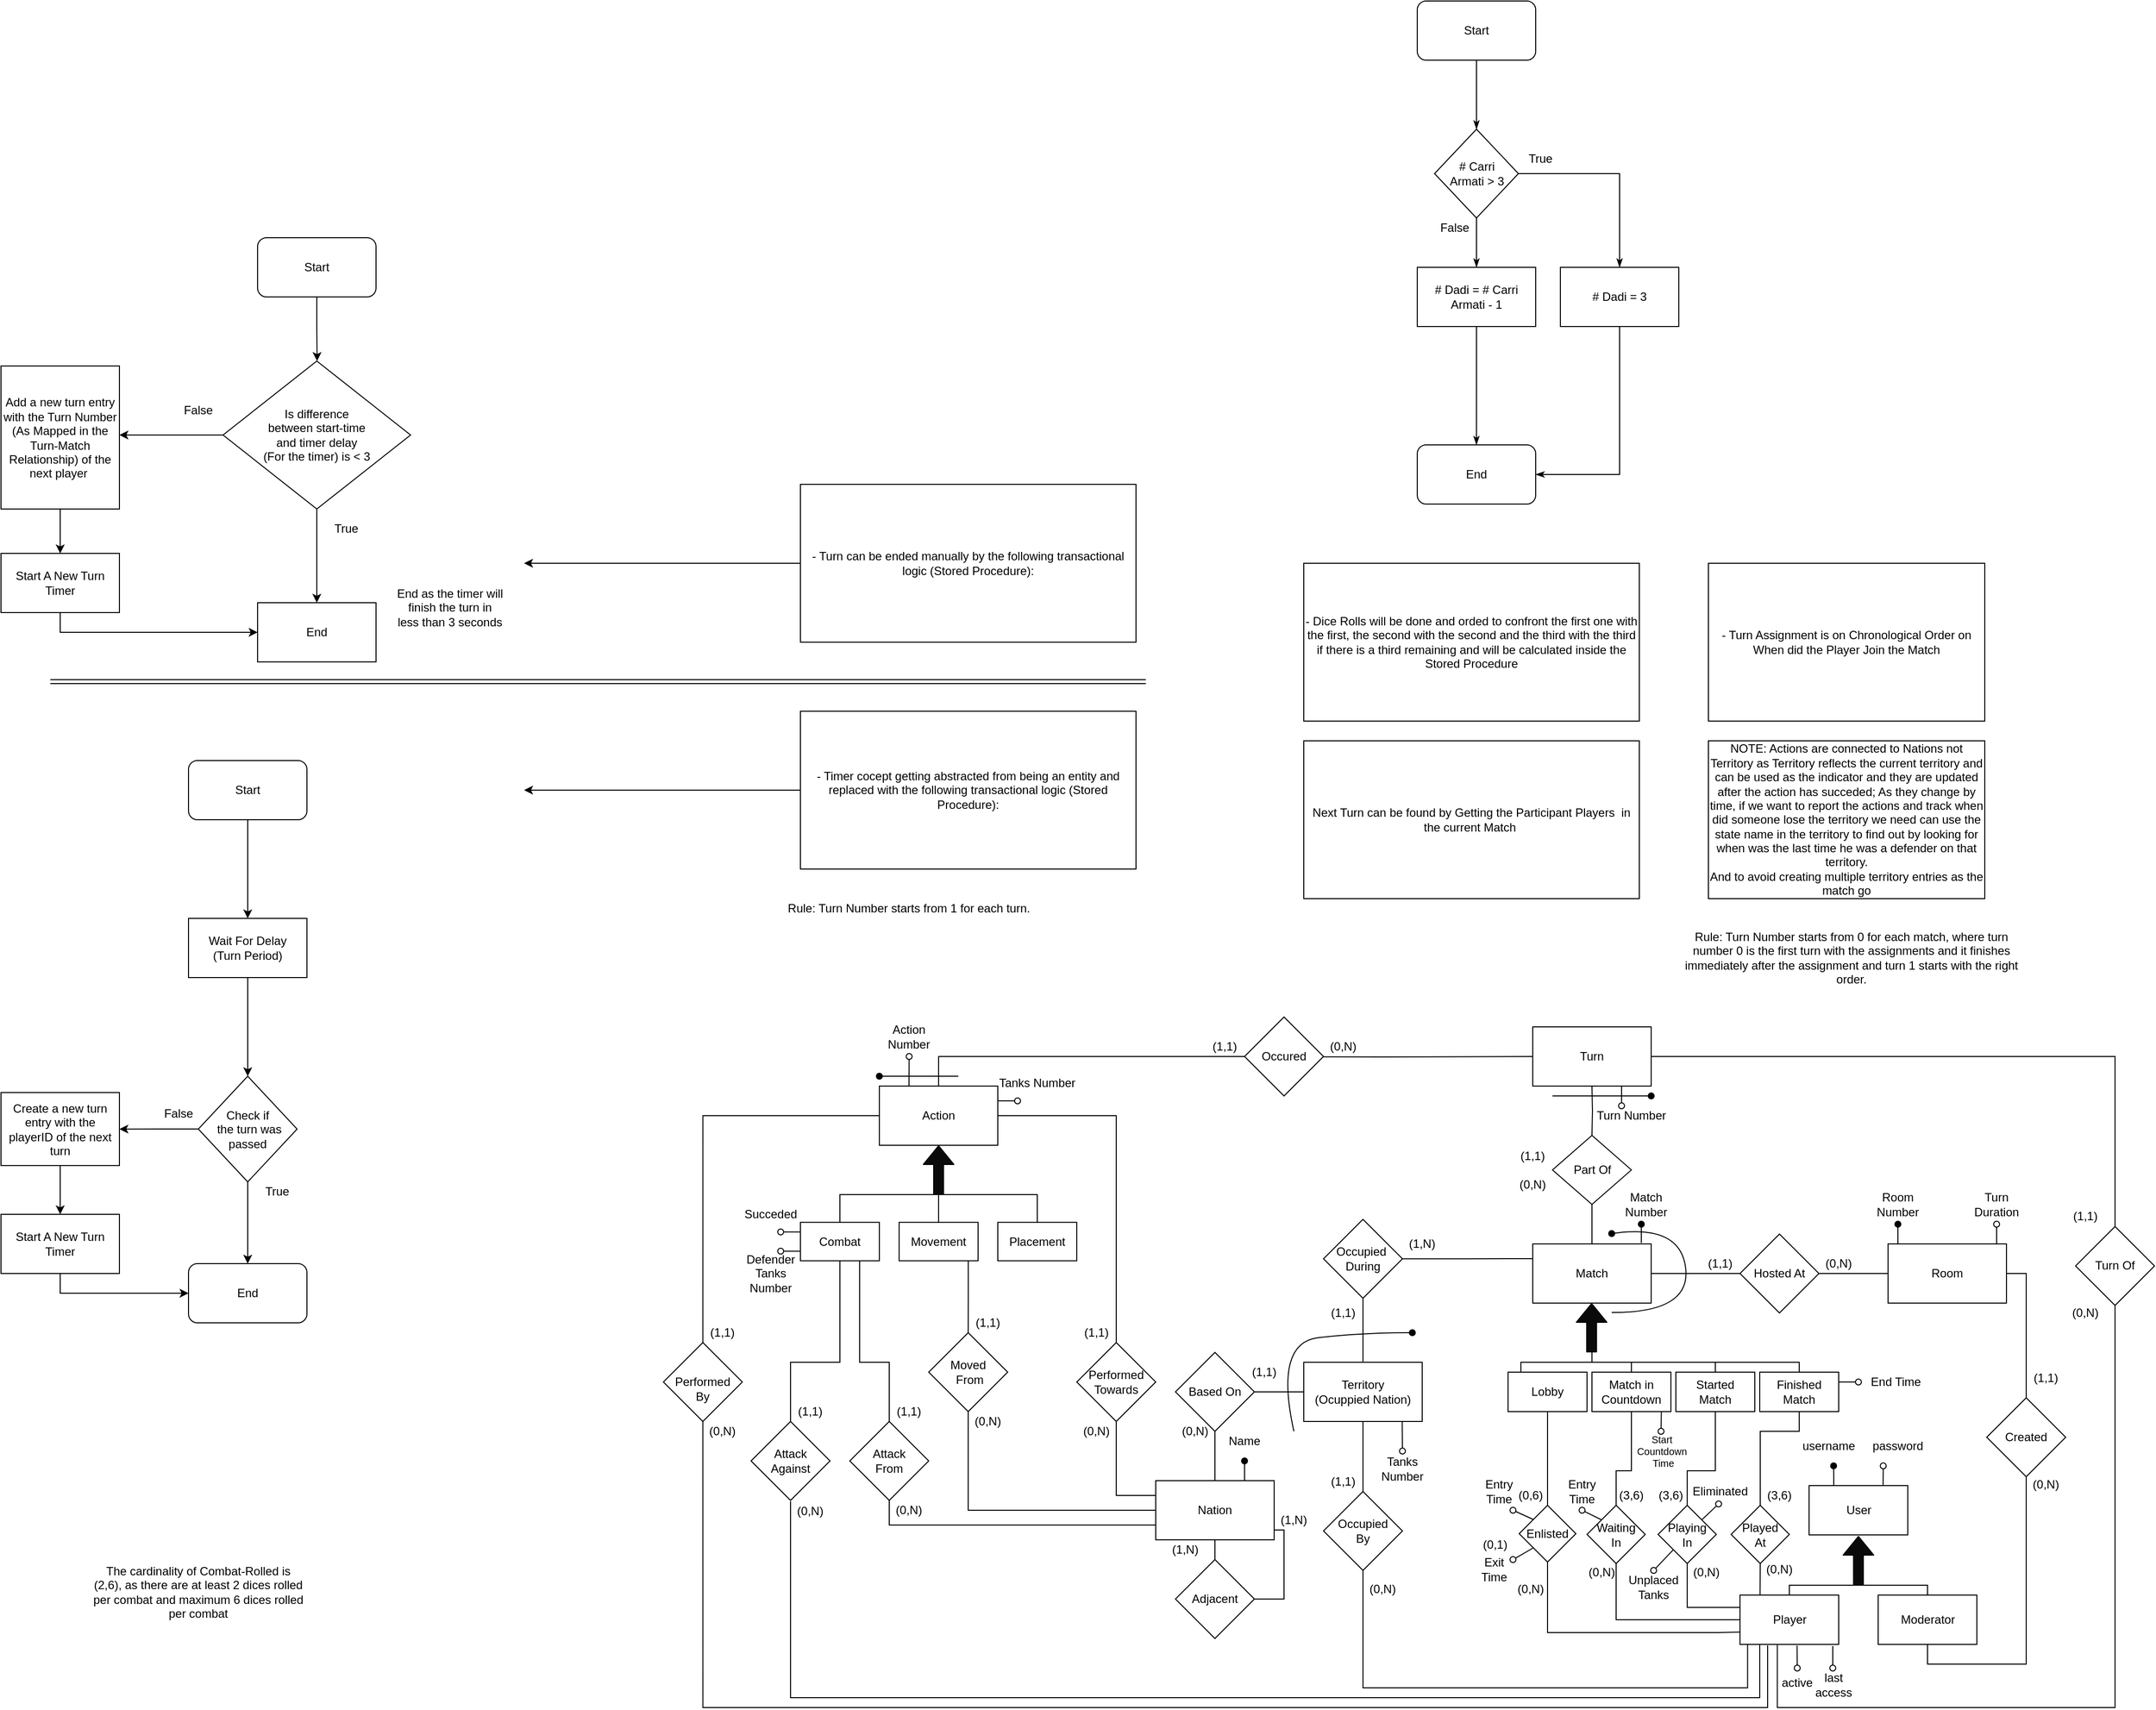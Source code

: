 <mxfile version="12.6.5" type="device"><diagram id="C5RBs43oDa-KdzZeNtuy" name="Page-1"><mxGraphModel dx="1157" dy="1360" grid="1" gridSize="10" guides="1" tooltips="1" connect="1" arrows="1" fold="1" page="1" pageScale="1" pageWidth="827" pageHeight="1169" math="0" shadow="0"><root><mxCell id="WIyWlLk6GJQsqaUBKTNV-0"/><mxCell id="WIyWlLk6GJQsqaUBKTNV-1" parent="WIyWlLk6GJQsqaUBKTNV-0"/><mxCell id="yqti4uq0czyVvfHyDciS-51" style="edgeStyle=orthogonalEdgeStyle;rounded=0;orthogonalLoop=1;jettySize=auto;html=1;exitX=0.5;exitY=0;exitDx=0;exitDy=0;endArrow=none;endFill=0;fillColor=#0A0A0A;" parent="WIyWlLk6GJQsqaUBKTNV-1" source="yqti4uq0czyVvfHyDciS-12" target="yqti4uq0czyVvfHyDciS-31" edge="1"><mxGeometry relative="1" as="geometry"/></mxCell><mxCell id="yqti4uq0czyVvfHyDciS-178" style="edgeStyle=none;rounded=0;orthogonalLoop=1;jettySize=auto;html=1;exitX=0.831;exitY=1;exitDx=0;exitDy=0;endArrow=oval;endFill=0;fillColor=#0A0A0A;exitPerimeter=0;" parent="WIyWlLk6GJQsqaUBKTNV-1" source="yqti4uq0czyVvfHyDciS-12" edge="1"><mxGeometry relative="1" as="geometry"><mxPoint x="670" y="810" as="targetPoint"/></mxGeometry></mxCell><mxCell id="yqti4uq0czyVvfHyDciS-12" value="Territory&lt;br&gt;(Ocuppied Nation)" style="rounded=0;whiteSpace=wrap;html=1;" parent="WIyWlLk6GJQsqaUBKTNV-1" vertex="1"><mxGeometry x="570" y="720" width="120" height="60" as="geometry"/></mxCell><mxCell id="yqti4uq0czyVvfHyDciS-61" style="edgeStyle=orthogonalEdgeStyle;rounded=0;orthogonalLoop=1;jettySize=auto;html=1;exitX=0.5;exitY=1;exitDx=0;exitDy=0;endArrow=none;endFill=0;fillColor=#0A0A0A;" parent="WIyWlLk6GJQsqaUBKTNV-1" source="yqti4uq0czyVvfHyDciS-65" target="yqti4uq0czyVvfHyDciS-7" edge="1"><mxGeometry relative="1" as="geometry"/></mxCell><mxCell id="yqti4uq0czyVvfHyDciS-156" style="rounded=0;orthogonalLoop=1;jettySize=auto;html=1;exitX=0.75;exitY=1;exitDx=0;exitDy=0;endArrow=oval;endFill=0;fillColor=#0A0A0A;" parent="WIyWlLk6GJQsqaUBKTNV-1" edge="1"><mxGeometry relative="1" as="geometry"><mxPoint x="892" y="460" as="targetPoint"/><mxPoint x="892" y="440" as="sourcePoint"/></mxGeometry></mxCell><mxCell id="yqti4uq0czyVvfHyDciS-13" value="Turn" style="rounded=0;whiteSpace=wrap;html=1;" parent="WIyWlLk6GJQsqaUBKTNV-1" vertex="1"><mxGeometry x="802" y="380" width="120" height="60" as="geometry"/></mxCell><mxCell id="yqti4uq0czyVvfHyDciS-200" style="edgeStyle=orthogonalEdgeStyle;rounded=0;orthogonalLoop=1;jettySize=auto;html=1;exitX=1;exitY=0.5;exitDx=0;exitDy=0;entryX=0;entryY=0.25;entryDx=0;entryDy=0;endArrow=none;endFill=0;fillColor=#0A0A0A;" parent="WIyWlLk6GJQsqaUBKTNV-1" source="yqti4uq0czyVvfHyDciS-205" target="yqti4uq0czyVvfHyDciS-8" edge="1"><mxGeometry relative="1" as="geometry"><Array as="points"><mxPoint x="380" y="855"/></Array></mxGeometry></mxCell><mxCell id="yqti4uq0czyVvfHyDciS-298" style="edgeStyle=orthogonalEdgeStyle;rounded=0;orthogonalLoop=1;jettySize=auto;html=1;exitX=0.75;exitY=1;exitDx=0;exitDy=0;endArrow=oval;endFill=0;fillColor=#0A0A0A;" parent="WIyWlLk6GJQsqaUBKTNV-1" source="yqti4uq0czyVvfHyDciS-15" edge="1"><mxGeometry relative="1" as="geometry"><mxPoint x="170.167" y="410.0" as="targetPoint"/></mxGeometry></mxCell><mxCell id="MAmopSJuQqQEOTF73SW2-9" style="edgeStyle=orthogonalEdgeStyle;rounded=0;orthogonalLoop=1;jettySize=auto;html=1;exitX=0;exitY=0.75;exitDx=0;exitDy=0;endArrow=oval;endFill=0;" parent="WIyWlLk6GJQsqaUBKTNV-1" source="yqti4uq0czyVvfHyDciS-15" edge="1"><mxGeometry relative="1" as="geometry"><mxPoint x="280" y="455.238" as="targetPoint"/></mxGeometry></mxCell><mxCell id="yqti4uq0czyVvfHyDciS-15" value="Action" style="rounded=0;whiteSpace=wrap;html=1;direction=west;" parent="WIyWlLk6GJQsqaUBKTNV-1" vertex="1"><mxGeometry x="140" y="440" width="120" height="60" as="geometry"/></mxCell><mxCell id="yqti4uq0czyVvfHyDciS-125" style="edgeStyle=none;rounded=0;orthogonalLoop=1;jettySize=auto;html=1;exitX=0;exitY=0;exitDx=0;exitDy=0;endArrow=oval;endFill=0;fillColor=#0A0A0A;" parent="WIyWlLk6GJQsqaUBKTNV-1" source="yqti4uq0czyVvfHyDciS-19" edge="1"><mxGeometry relative="1" as="geometry"><mxPoint x="782" y="870" as="targetPoint"/><mxPoint x="852" y="941.5" as="sourcePoint"/><Array as="points"><mxPoint x="782" y="870"/></Array></mxGeometry></mxCell><mxCell id="MAmopSJuQqQEOTF73SW2-11" style="rounded=0;orthogonalLoop=1;jettySize=auto;html=1;exitX=1;exitY=0;exitDx=0;exitDy=0;endArrow=oval;endFill=0;entryX=0.5;entryY=0;entryDx=0;entryDy=0;" parent="WIyWlLk6GJQsqaUBKTNV-1" source="ak5WXKSzXfQnPrn6XTgO-34" target="MAmopSJuQqQEOTF73SW2-12" edge="1"><mxGeometry relative="1" as="geometry"><mxPoint x="842" y="916" as="targetPoint"/><mxPoint x="852" y="981.5" as="sourcePoint"/></mxGeometry></mxCell><mxCell id="ak5WXKSzXfQnPrn6XTgO-24" style="edgeStyle=orthogonalEdgeStyle;rounded=0;orthogonalLoop=1;jettySize=auto;html=1;exitX=0.5;exitY=0;exitDx=0;exitDy=0;entryX=0.5;entryY=1;entryDx=0;entryDy=0;endArrow=none;endFill=0;" parent="WIyWlLk6GJQsqaUBKTNV-1" source="yqti4uq0czyVvfHyDciS-19" target="ak5WXKSzXfQnPrn6XTgO-8" edge="1"><mxGeometry relative="1" as="geometry"/></mxCell><mxCell id="ak5WXKSzXfQnPrn6XTgO-30" style="edgeStyle=orthogonalEdgeStyle;rounded=0;orthogonalLoop=1;jettySize=auto;html=1;exitX=0.5;exitY=1;exitDx=0;exitDy=0;entryX=0;entryY=0.75;entryDx=0;entryDy=0;endArrow=none;endFill=0;" parent="WIyWlLk6GJQsqaUBKTNV-1" source="yqti4uq0czyVvfHyDciS-19" target="yqti4uq0czyVvfHyDciS-1" edge="1"><mxGeometry relative="1" as="geometry"><Array as="points"><mxPoint x="817" y="994"/><mxPoint x="990" y="994"/></Array></mxGeometry></mxCell><mxCell id="yqti4uq0czyVvfHyDciS-19" value="Enlisted" style="rhombus;whiteSpace=wrap;html=1;" parent="WIyWlLk6GJQsqaUBKTNV-1" vertex="1"><mxGeometry x="788.25" y="865" width="57.5" height="57.5" as="geometry"/></mxCell><mxCell id="yqti4uq0czyVvfHyDciS-52" style="edgeStyle=orthogonalEdgeStyle;rounded=0;orthogonalLoop=1;jettySize=auto;html=1;exitX=1;exitY=0.5;exitDx=0;exitDy=0;entryX=0;entryY=0.25;entryDx=0;entryDy=0;endArrow=none;endFill=0;fillColor=#0A0A0A;" parent="WIyWlLk6GJQsqaUBKTNV-1" source="yqti4uq0czyVvfHyDciS-31" target="yqti4uq0czyVvfHyDciS-7" edge="1"><mxGeometry relative="1" as="geometry"><mxPoint x="580.0" y="615.14" as="sourcePoint"/><Array as="points"/></mxGeometry></mxCell><mxCell id="yqti4uq0czyVvfHyDciS-31" value="Occupied&amp;nbsp;&lt;br&gt;During" style="rhombus;whiteSpace=wrap;html=1;" parent="WIyWlLk6GJQsqaUBKTNV-1" vertex="1"><mxGeometry x="590" y="575.14" width="80" height="80" as="geometry"/></mxCell><mxCell id="yqti4uq0czyVvfHyDciS-69" style="edgeStyle=orthogonalEdgeStyle;rounded=0;orthogonalLoop=1;jettySize=auto;html=1;exitX=0.5;exitY=0;exitDx=0;exitDy=0;endArrow=none;endFill=0;fillColor=#0A0A0A;entryX=0;entryY=0.5;entryDx=0;entryDy=0;" parent="WIyWlLk6GJQsqaUBKTNV-1" target="yqti4uq0czyVvfHyDciS-13" edge="1"><mxGeometry relative="1" as="geometry"><mxPoint x="670" y="410" as="targetPoint"/><Array as="points"/><mxPoint x="500.0" y="410" as="sourcePoint"/></mxGeometry></mxCell><mxCell id="yqti4uq0czyVvfHyDciS-71" style="edgeStyle=orthogonalEdgeStyle;rounded=0;orthogonalLoop=1;jettySize=auto;html=1;exitX=0.5;exitY=1;exitDx=0;exitDy=0;entryX=0.5;entryY=1;entryDx=0;entryDy=0;endArrow=none;endFill=0;fillColor=#0A0A0A;" parent="WIyWlLk6GJQsqaUBKTNV-1" source="yqti4uq0czyVvfHyDciS-38" target="yqti4uq0czyVvfHyDciS-15" edge="1"><mxGeometry relative="1" as="geometry"/></mxCell><mxCell id="yqti4uq0czyVvfHyDciS-38" value="Occured" style="rhombus;whiteSpace=wrap;html=1;direction=south;" parent="WIyWlLk6GJQsqaUBKTNV-1" vertex="1"><mxGeometry x="510" y="370" width="80" height="80" as="geometry"/></mxCell><mxCell id="yqti4uq0czyVvfHyDciS-149" style="edgeStyle=orthogonalEdgeStyle;rounded=0;orthogonalLoop=1;jettySize=auto;html=1;exitX=0.5;exitY=1;exitDx=0;exitDy=0;entryX=0;entryY=0.5;entryDx=0;entryDy=0;endArrow=none;endFill=0;fillColor=#0A0A0A;" parent="WIyWlLk6GJQsqaUBKTNV-1" source="yqti4uq0czyVvfHyDciS-47" target="yqti4uq0czyVvfHyDciS-12" edge="1"><mxGeometry relative="1" as="geometry"/></mxCell><mxCell id="yqti4uq0czyVvfHyDciS-154" style="edgeStyle=orthogonalEdgeStyle;rounded=0;orthogonalLoop=1;jettySize=auto;html=1;exitX=0;exitY=0.5;exitDx=0;exitDy=0;entryX=0.5;entryY=0;entryDx=0;entryDy=0;endArrow=none;endFill=0;fillColor=#0A0A0A;" parent="WIyWlLk6GJQsqaUBKTNV-1" source="yqti4uq0czyVvfHyDciS-47" target="yqti4uq0czyVvfHyDciS-8" edge="1"><mxGeometry relative="1" as="geometry"/></mxCell><mxCell id="yqti4uq0czyVvfHyDciS-47" value="Based On" style="rhombus;whiteSpace=wrap;html=1;direction=north;" parent="WIyWlLk6GJQsqaUBKTNV-1" vertex="1"><mxGeometry x="440" y="710" width="80" height="80" as="geometry"/></mxCell><mxCell id="yqti4uq0czyVvfHyDciS-55" style="edgeStyle=orthogonalEdgeStyle;rounded=0;orthogonalLoop=1;jettySize=auto;html=1;exitX=1;exitY=0.5;exitDx=0;exitDy=0;entryX=1;entryY=0.5;entryDx=0;entryDy=0;endArrow=none;endFill=0;fillColor=#0A0A0A;" parent="WIyWlLk6GJQsqaUBKTNV-1" source="yqti4uq0czyVvfHyDciS-58" target="yqti4uq0czyVvfHyDciS-6" edge="1"><mxGeometry relative="1" as="geometry"><mxPoint x="1332" y="770" as="sourcePoint"/></mxGeometry></mxCell><mxCell id="yqti4uq0czyVvfHyDciS-57" style="edgeStyle=orthogonalEdgeStyle;rounded=0;orthogonalLoop=1;jettySize=auto;html=1;exitX=0.5;exitY=1;exitDx=0;exitDy=0;entryX=0;entryY=0.5;entryDx=0;entryDy=0;endArrow=none;endFill=0;fillColor=#0A0A0A;" parent="WIyWlLk6GJQsqaUBKTNV-1" source="yqti4uq0czyVvfHyDciS-2" target="yqti4uq0czyVvfHyDciS-58" edge="1"><mxGeometry relative="1" as="geometry"><mxPoint x="1162" y="956" as="sourcePoint"/><mxPoint x="1332" y="850" as="targetPoint"/></mxGeometry></mxCell><mxCell id="yqti4uq0czyVvfHyDciS-58" value="Created" style="rhombus;whiteSpace=wrap;html=1;direction=north;" parent="WIyWlLk6GJQsqaUBKTNV-1" vertex="1"><mxGeometry x="1262" y="756" width="80" height="80" as="geometry"/></mxCell><mxCell id="yqti4uq0czyVvfHyDciS-128" style="edgeStyle=none;rounded=0;orthogonalLoop=1;jettySize=auto;html=1;exitX=0.917;exitY=0;exitDx=0;exitDy=0;endArrow=oval;endFill=0;fillColor=#0A0A0A;exitPerimeter=0;" parent="WIyWlLk6GJQsqaUBKTNV-1" source="yqti4uq0czyVvfHyDciS-6" edge="1"><mxGeometry relative="1" as="geometry"><mxPoint x="1272" y="580" as="targetPoint"/></mxGeometry></mxCell><mxCell id="yqti4uq0czyVvfHyDciS-301" style="edgeStyle=orthogonalEdgeStyle;rounded=0;orthogonalLoop=1;jettySize=auto;html=1;endArrow=oval;endFill=1;fillColor=#0A0A0A;" parent="WIyWlLk6GJQsqaUBKTNV-1" edge="1"><mxGeometry relative="1" as="geometry"><mxPoint x="1172" y="580" as="targetPoint"/><mxPoint x="1172" y="600" as="sourcePoint"/><Array as="points"><mxPoint x="1172" y="590"/><mxPoint x="1172" y="590"/></Array></mxGeometry></mxCell><mxCell id="yqti4uq0czyVvfHyDciS-6" value="Room" style="rounded=0;whiteSpace=wrap;html=1;" parent="WIyWlLk6GJQsqaUBKTNV-1" vertex="1"><mxGeometry x="1162" y="600" width="120" height="60" as="geometry"/></mxCell><mxCell id="yqti4uq0czyVvfHyDciS-21" style="edgeStyle=orthogonalEdgeStyle;rounded=0;orthogonalLoop=1;jettySize=auto;html=1;exitX=1;exitY=0.5;exitDx=0;exitDy=0;entryX=0;entryY=0.5;entryDx=0;entryDy=0;endArrow=none;endFill=0;fillColor=#0A0A0A;" parent="WIyWlLk6GJQsqaUBKTNV-1" source="yqti4uq0czyVvfHyDciS-22" target="yqti4uq0czyVvfHyDciS-6" edge="1"><mxGeometry relative="1" as="geometry"/></mxCell><mxCell id="yqti4uq0czyVvfHyDciS-65" value="Part Of" style="shape=rhombus;html=1;dashed=0;whitespace=wrap;perimeter=rhombusPerimeter;" parent="WIyWlLk6GJQsqaUBKTNV-1" vertex="1"><mxGeometry x="822" y="490" width="80" height="70" as="geometry"/></mxCell><mxCell id="yqti4uq0czyVvfHyDciS-66" style="edgeStyle=orthogonalEdgeStyle;rounded=0;orthogonalLoop=1;jettySize=auto;html=1;exitX=0.5;exitY=1;exitDx=0;exitDy=0;endArrow=none;endFill=0;fillColor=#0A0A0A;" parent="WIyWlLk6GJQsqaUBKTNV-1" target="yqti4uq0czyVvfHyDciS-65" edge="1"><mxGeometry relative="1" as="geometry"><mxPoint x="862" y="440" as="sourcePoint"/><mxPoint x="862" y="600" as="targetPoint"/></mxGeometry></mxCell><mxCell id="yqti4uq0czyVvfHyDciS-79" style="edgeStyle=orthogonalEdgeStyle;rounded=0;orthogonalLoop=1;jettySize=auto;html=1;exitX=0;exitY=0.5;exitDx=0;exitDy=0;endArrow=classic;endFill=1;fillColor=#0A0A0A;" parent="WIyWlLk6GJQsqaUBKTNV-1" source="yqti4uq0czyVvfHyDciS-75" edge="1"><mxGeometry relative="1" as="geometry"><mxPoint x="-220" y="140" as="targetPoint"/></mxGeometry></mxCell><mxCell id="yqti4uq0czyVvfHyDciS-75" value="- Timer cocept getting abstracted from being an entity and replaced with the following transactional logic (Stored Procedure):&lt;br&gt;" style="text;html=1;strokeColor=#000000;fillColor=none;align=center;verticalAlign=middle;whiteSpace=wrap;rounded=0;" parent="WIyWlLk6GJQsqaUBKTNV-1" vertex="1"><mxGeometry x="60" y="60" width="340" height="160" as="geometry"/></mxCell><mxCell id="yqti4uq0czyVvfHyDciS-81" style="edgeStyle=orthogonalEdgeStyle;rounded=0;orthogonalLoop=1;jettySize=auto;html=1;exitX=0.5;exitY=1;exitDx=0;exitDy=0;endArrow=classic;endFill=1;fillColor=#0A0A0A;" parent="WIyWlLk6GJQsqaUBKTNV-1" source="yqti4uq0czyVvfHyDciS-76" edge="1"><mxGeometry relative="1" as="geometry"><mxPoint x="-500" y="270" as="targetPoint"/></mxGeometry></mxCell><mxCell id="yqti4uq0czyVvfHyDciS-76" value="Start" style="rounded=1;whiteSpace=wrap;html=1;" parent="WIyWlLk6GJQsqaUBKTNV-1" vertex="1"><mxGeometry x="-560" y="110" width="120" height="60" as="geometry"/></mxCell><mxCell id="yqti4uq0czyVvfHyDciS-84" style="edgeStyle=orthogonalEdgeStyle;rounded=0;orthogonalLoop=1;jettySize=auto;html=1;exitX=0.5;exitY=1;exitDx=0;exitDy=0;endArrow=classic;endFill=1;fillColor=#0A0A0A;" parent="WIyWlLk6GJQsqaUBKTNV-1" source="yqti4uq0czyVvfHyDciS-83" edge="1"><mxGeometry relative="1" as="geometry"><mxPoint x="-500" y="430" as="targetPoint"/></mxGeometry></mxCell><mxCell id="yqti4uq0czyVvfHyDciS-83" value="Wait For Delay&lt;br&gt;(Turn Period)" style="rounded=0;whiteSpace=wrap;html=1;strokeColor=#000000;" parent="WIyWlLk6GJQsqaUBKTNV-1" vertex="1"><mxGeometry x="-560" y="270" width="120" height="60" as="geometry"/></mxCell><mxCell id="yqti4uq0czyVvfHyDciS-86" style="edgeStyle=orthogonalEdgeStyle;rounded=0;orthogonalLoop=1;jettySize=auto;html=1;exitX=0.5;exitY=1;exitDx=0;exitDy=0;endArrow=classic;endFill=1;fillColor=#0A0A0A;" parent="WIyWlLk6GJQsqaUBKTNV-1" source="yqti4uq0czyVvfHyDciS-85" edge="1"><mxGeometry relative="1" as="geometry"><mxPoint x="-500" y="620" as="targetPoint"/></mxGeometry></mxCell><mxCell id="yqti4uq0czyVvfHyDciS-90" value="" style="edgeStyle=orthogonalEdgeStyle;rounded=0;orthogonalLoop=1;jettySize=auto;html=1;endArrow=classic;endFill=1;fillColor=#0A0A0A;" parent="WIyWlLk6GJQsqaUBKTNV-1" source="yqti4uq0czyVvfHyDciS-85" edge="1"><mxGeometry relative="1" as="geometry"><mxPoint x="-630" y="483.57" as="targetPoint"/></mxGeometry></mxCell><mxCell id="yqti4uq0czyVvfHyDciS-85" value="Check if&lt;br&gt;&amp;nbsp;the turn was passed" style="rhombus;whiteSpace=wrap;html=1;strokeColor=#000000;" parent="WIyWlLk6GJQsqaUBKTNV-1" vertex="1"><mxGeometry x="-550" y="430" width="100" height="107.14" as="geometry"/></mxCell><mxCell id="yqti4uq0czyVvfHyDciS-87" value="True" style="text;html=1;strokeColor=none;fillColor=none;align=center;verticalAlign=middle;whiteSpace=wrap;rounded=0;" parent="WIyWlLk6GJQsqaUBKTNV-1" vertex="1"><mxGeometry x="-490" y="537.14" width="40" height="20" as="geometry"/></mxCell><mxCell id="yqti4uq0czyVvfHyDciS-88" value="End" style="rounded=1;whiteSpace=wrap;html=1;strokeColor=#000000;" parent="WIyWlLk6GJQsqaUBKTNV-1" vertex="1"><mxGeometry x="-560" y="620" width="120" height="60" as="geometry"/></mxCell><mxCell id="yqti4uq0czyVvfHyDciS-117" style="edgeStyle=orthogonalEdgeStyle;rounded=0;orthogonalLoop=1;jettySize=auto;html=1;exitX=0.5;exitY=1;exitDx=0;exitDy=0;entryX=0.5;entryY=0;entryDx=0;entryDy=0;endArrow=classic;endFill=1;fillColor=#0A0A0A;" parent="WIyWlLk6GJQsqaUBKTNV-1" source="yqti4uq0czyVvfHyDciS-91" target="yqti4uq0czyVvfHyDciS-116" edge="1"><mxGeometry relative="1" as="geometry"/></mxCell><mxCell id="yqti4uq0czyVvfHyDciS-91" value="Create a new turn entry with the playerID of the next turn" style="rounded=0;whiteSpace=wrap;html=1;strokeColor=#000000;" parent="WIyWlLk6GJQsqaUBKTNV-1" vertex="1"><mxGeometry x="-750" y="446.57" width="120" height="74" as="geometry"/></mxCell><mxCell id="yqti4uq0czyVvfHyDciS-92" value="False" style="text;html=1;strokeColor=none;fillColor=none;align=center;verticalAlign=middle;whiteSpace=wrap;rounded=0;" parent="WIyWlLk6GJQsqaUBKTNV-1" vertex="1"><mxGeometry x="-590" y="457.5" width="40" height="20" as="geometry"/></mxCell><mxCell id="yqti4uq0czyVvfHyDciS-95" style="edgeStyle=orthogonalEdgeStyle;rounded=0;orthogonalLoop=1;jettySize=auto;html=1;exitX=0;exitY=0.5;exitDx=0;exitDy=0;endArrow=classic;endFill=1;fillColor=#0A0A0A;" parent="WIyWlLk6GJQsqaUBKTNV-1" source="yqti4uq0czyVvfHyDciS-94" edge="1"><mxGeometry relative="1" as="geometry"><mxPoint x="-220" y="-90" as="targetPoint"/></mxGeometry></mxCell><mxCell id="yqti4uq0czyVvfHyDciS-94" value="- Turn can be ended manually by the following transactional logic (Stored Procedure):" style="text;html=1;strokeColor=#000000;fillColor=none;align=center;verticalAlign=middle;whiteSpace=wrap;rounded=0;" parent="WIyWlLk6GJQsqaUBKTNV-1" vertex="1"><mxGeometry x="60" y="-170" width="340" height="160" as="geometry"/></mxCell><mxCell id="yqti4uq0czyVvfHyDciS-97" value="" style="shape=link;html=1;endArrow=classic;endFill=1;fillColor=#0A0A0A;" parent="WIyWlLk6GJQsqaUBKTNV-1" edge="1"><mxGeometry width="50" height="50" relative="1" as="geometry"><mxPoint x="-700" y="30" as="sourcePoint"/><mxPoint x="410" y="30" as="targetPoint"/></mxGeometry></mxCell><mxCell id="yqti4uq0czyVvfHyDciS-99" style="edgeStyle=orthogonalEdgeStyle;rounded=0;orthogonalLoop=1;jettySize=auto;html=1;exitX=0.5;exitY=1;exitDx=0;exitDy=0;endArrow=classic;endFill=1;fillColor=#0A0A0A;" parent="WIyWlLk6GJQsqaUBKTNV-1" source="yqti4uq0czyVvfHyDciS-98" edge="1"><mxGeometry relative="1" as="geometry"><mxPoint x="-429.714" y="-295" as="targetPoint"/></mxGeometry></mxCell><mxCell id="yqti4uq0czyVvfHyDciS-98" value="Start" style="rounded=1;whiteSpace=wrap;html=1;strokeColor=#000000;" parent="WIyWlLk6GJQsqaUBKTNV-1" vertex="1"><mxGeometry x="-490" y="-420" width="120" height="60" as="geometry"/></mxCell><mxCell id="yqti4uq0czyVvfHyDciS-101" style="edgeStyle=orthogonalEdgeStyle;rounded=0;orthogonalLoop=1;jettySize=auto;html=1;exitX=0.5;exitY=1;exitDx=0;exitDy=0;endArrow=classic;endFill=1;fillColor=#0A0A0A;entryX=0.5;entryY=0;entryDx=0;entryDy=0;" parent="WIyWlLk6GJQsqaUBKTNV-1" source="yqti4uq0czyVvfHyDciS-100" target="yqti4uq0czyVvfHyDciS-103" edge="1"><mxGeometry relative="1" as="geometry"><mxPoint x="-430" y="-75" as="targetPoint"/></mxGeometry></mxCell><mxCell id="yqti4uq0czyVvfHyDciS-106" style="edgeStyle=orthogonalEdgeStyle;rounded=0;orthogonalLoop=1;jettySize=auto;html=1;exitX=0;exitY=0.5;exitDx=0;exitDy=0;endArrow=classic;endFill=1;fillColor=#0A0A0A;" parent="WIyWlLk6GJQsqaUBKTNV-1" source="yqti4uq0czyVvfHyDciS-100" edge="1"><mxGeometry relative="1" as="geometry"><mxPoint x="-630" y="-220" as="targetPoint"/></mxGeometry></mxCell><mxCell id="yqti4uq0czyVvfHyDciS-100" value="Is difference &lt;br&gt;between start-time &lt;br&gt;and timer delay &lt;br&gt;(For the timer) is &amp;lt; 3" style="rhombus;whiteSpace=wrap;html=1;strokeColor=#000000;" parent="WIyWlLk6GJQsqaUBKTNV-1" vertex="1"><mxGeometry x="-525" y="-295" width="190" height="150" as="geometry"/></mxCell><mxCell id="yqti4uq0czyVvfHyDciS-103" value="End" style="rounded=0;whiteSpace=wrap;html=1;strokeColor=#000000;" parent="WIyWlLk6GJQsqaUBKTNV-1" vertex="1"><mxGeometry x="-490" y="-50" width="120" height="60" as="geometry"/></mxCell><mxCell id="yqti4uq0czyVvfHyDciS-104" value="True" style="text;html=1;strokeColor=none;fillColor=none;align=center;verticalAlign=middle;whiteSpace=wrap;rounded=0;" parent="WIyWlLk6GJQsqaUBKTNV-1" vertex="1"><mxGeometry x="-420" y="-135" width="40" height="20" as="geometry"/></mxCell><mxCell id="yqti4uq0czyVvfHyDciS-105" value="End as the timer will finish the turn in less than 3 seconds" style="text;html=1;strokeColor=none;fillColor=none;align=center;verticalAlign=middle;whiteSpace=wrap;rounded=0;" parent="WIyWlLk6GJQsqaUBKTNV-1" vertex="1"><mxGeometry x="-350" y="-75" width="110" height="60" as="geometry"/></mxCell><mxCell id="yqti4uq0czyVvfHyDciS-107" value="False" style="text;html=1;strokeColor=none;fillColor=none;align=center;verticalAlign=middle;whiteSpace=wrap;rounded=0;" parent="WIyWlLk6GJQsqaUBKTNV-1" vertex="1"><mxGeometry x="-570" y="-255" width="40" height="20" as="geometry"/></mxCell><mxCell id="yqti4uq0czyVvfHyDciS-113" style="edgeStyle=orthogonalEdgeStyle;rounded=0;orthogonalLoop=1;jettySize=auto;html=1;exitX=0.5;exitY=1;exitDx=0;exitDy=0;entryX=0.5;entryY=0;entryDx=0;entryDy=0;endArrow=classic;endFill=1;fillColor=#0A0A0A;" parent="WIyWlLk6GJQsqaUBKTNV-1" source="yqti4uq0czyVvfHyDciS-108" target="yqti4uq0czyVvfHyDciS-112" edge="1"><mxGeometry relative="1" as="geometry"/></mxCell><mxCell id="yqti4uq0czyVvfHyDciS-108" value="Add a new turn entry with the Turn Number (As Mapped in the Turn-Match Relationship) of the next player&amp;nbsp;" style="rounded=0;whiteSpace=wrap;html=1;strokeColor=#000000;" parent="WIyWlLk6GJQsqaUBKTNV-1" vertex="1"><mxGeometry x="-750" y="-290" width="120" height="145" as="geometry"/></mxCell><mxCell id="yqti4uq0czyVvfHyDciS-111" value="- Dice Rolls will be done and orded to confront the first one with the first, the second with the second and the third with the third if there is a third remaining and will be calculated inside the Stored Procedure" style="text;html=1;strokeColor=#000000;fillColor=none;align=center;verticalAlign=middle;whiteSpace=wrap;rounded=0;" parent="WIyWlLk6GJQsqaUBKTNV-1" vertex="1"><mxGeometry x="570" y="-90" width="340" height="160" as="geometry"/></mxCell><mxCell id="yqti4uq0czyVvfHyDciS-114" style="edgeStyle=orthogonalEdgeStyle;rounded=0;orthogonalLoop=1;jettySize=auto;html=1;exitX=0.5;exitY=1;exitDx=0;exitDy=0;entryX=0;entryY=0.5;entryDx=0;entryDy=0;endArrow=classic;endFill=1;fillColor=#0A0A0A;" parent="WIyWlLk6GJQsqaUBKTNV-1" source="yqti4uq0czyVvfHyDciS-112" target="yqti4uq0czyVvfHyDciS-103" edge="1"><mxGeometry relative="1" as="geometry"/></mxCell><mxCell id="yqti4uq0czyVvfHyDciS-112" value="Start A New Turn Timer" style="rounded=0;whiteSpace=wrap;html=1;strokeColor=#000000;" parent="WIyWlLk6GJQsqaUBKTNV-1" vertex="1"><mxGeometry x="-750" y="-100" width="120" height="60" as="geometry"/></mxCell><mxCell id="yqti4uq0czyVvfHyDciS-115" value="- Turn Assignment is on Chronological Order on When did the Player Join the Match" style="text;html=1;strokeColor=#000000;fillColor=none;align=center;verticalAlign=middle;whiteSpace=wrap;rounded=0;" parent="WIyWlLk6GJQsqaUBKTNV-1" vertex="1"><mxGeometry x="980" y="-90" width="280" height="160" as="geometry"/></mxCell><mxCell id="yqti4uq0czyVvfHyDciS-118" style="edgeStyle=orthogonalEdgeStyle;rounded=0;orthogonalLoop=1;jettySize=auto;html=1;exitX=0.5;exitY=1;exitDx=0;exitDy=0;entryX=0;entryY=0.5;entryDx=0;entryDy=0;endArrow=classic;endFill=1;fillColor=#0A0A0A;" parent="WIyWlLk6GJQsqaUBKTNV-1" source="yqti4uq0czyVvfHyDciS-116" target="yqti4uq0czyVvfHyDciS-88" edge="1"><mxGeometry relative="1" as="geometry"/></mxCell><mxCell id="yqti4uq0czyVvfHyDciS-116" value="Start A New Turn Timer" style="rounded=0;whiteSpace=wrap;html=1;strokeColor=#000000;" parent="WIyWlLk6GJQsqaUBKTNV-1" vertex="1"><mxGeometry x="-750" y="570" width="120" height="60" as="geometry"/></mxCell><mxCell id="yqti4uq0czyVvfHyDciS-121" value="Next Turn can be found by Getting the Participant Players&amp;nbsp; in the current Match&amp;nbsp;" style="text;html=1;strokeColor=#000000;fillColor=none;align=center;verticalAlign=middle;whiteSpace=wrap;rounded=0;" parent="WIyWlLk6GJQsqaUBKTNV-1" vertex="1"><mxGeometry x="570" y="90" width="340" height="160" as="geometry"/></mxCell><mxCell id="yqti4uq0czyVvfHyDciS-124" value="Entry Time" style="text;html=1;strokeColor=none;fillColor=none;align=center;verticalAlign=middle;whiteSpace=wrap;rounded=0;" parent="WIyWlLk6GJQsqaUBKTNV-1" vertex="1"><mxGeometry x="748.25" y="841" width="40" height="20" as="geometry"/></mxCell><mxCell id="yqti4uq0czyVvfHyDciS-126" value="Turn Duration" style="text;html=1;strokeColor=none;fillColor=none;align=center;verticalAlign=middle;whiteSpace=wrap;rounded=0;" parent="WIyWlLk6GJQsqaUBKTNV-1" vertex="1"><mxGeometry x="1252" y="550" width="40" height="20" as="geometry"/></mxCell><mxCell id="yqti4uq0czyVvfHyDciS-141" style="edgeStyle=orthogonalEdgeStyle;rounded=0;orthogonalLoop=1;jettySize=auto;html=1;exitX=0.5;exitY=0;exitDx=0;exitDy=0;endArrow=none;endFill=0;fillColor=#0A0A0A;" parent="WIyWlLk6GJQsqaUBKTNV-1" source="yqti4uq0czyVvfHyDciS-139" edge="1"><mxGeometry relative="1" as="geometry"><mxPoint x="11.17" y="780" as="sourcePoint"/><mxPoint x="140" y="470" as="targetPoint"/><Array as="points"><mxPoint x="-39" y="470"/></Array></mxGeometry></mxCell><mxCell id="yqti4uq0czyVvfHyDciS-185" style="edgeStyle=orthogonalEdgeStyle;rounded=0;orthogonalLoop=1;jettySize=auto;html=1;exitX=0.5;exitY=1;exitDx=0;exitDy=0;endArrow=none;endFill=0;fillColor=#0A0A0A;entryX=0.279;entryY=1.001;entryDx=0;entryDy=0;entryPerimeter=0;" parent="WIyWlLk6GJQsqaUBKTNV-1" source="yqti4uq0czyVvfHyDciS-139" target="yqti4uq0czyVvfHyDciS-1" edge="1"><mxGeometry relative="1" as="geometry"><Array as="points"><mxPoint x="-39" y="1070"/><mxPoint x="1040" y="1070"/><mxPoint x="1040" y="1007"/><mxPoint x="1040" y="1007"/></Array><mxPoint x="-128.83" y="780" as="sourcePoint"/><mxPoint x="1130" y="1007" as="targetPoint"/></mxGeometry></mxCell><mxCell id="yqti4uq0czyVvfHyDciS-139" value="&lt;br&gt;Performed&lt;br&gt;By" style="rhombus;whiteSpace=wrap;html=1;strokeColor=#000000;" parent="WIyWlLk6GJQsqaUBKTNV-1" vertex="1"><mxGeometry x="-78.83" y="700" width="80" height="80" as="geometry"/></mxCell><mxCell id="yqti4uq0czyVvfHyDciS-145" style="edgeStyle=orthogonalEdgeStyle;rounded=0;orthogonalLoop=1;jettySize=auto;html=1;exitX=0.5;exitY=0;exitDx=0;exitDy=0;entryX=1;entryY=0.5;entryDx=0;entryDy=0;endArrow=none;endFill=0;fillColor=#0A0A0A;" parent="WIyWlLk6GJQsqaUBKTNV-1" source="yqti4uq0czyVvfHyDciS-143" edge="1"><mxGeometry relative="1" as="geometry"><Array as="points"><mxPoint x="1392" y="410"/></Array><mxPoint x="922" y="410" as="targetPoint"/></mxGeometry></mxCell><mxCell id="yqti4uq0czyVvfHyDciS-146" style="edgeStyle=orthogonalEdgeStyle;rounded=0;orthogonalLoop=1;jettySize=auto;html=1;exitX=0.5;exitY=1;exitDx=0;exitDy=0;endArrow=none;endFill=0;fillColor=#0A0A0A;entryX=0.378;entryY=1.013;entryDx=0;entryDy=0;entryPerimeter=0;" parent="WIyWlLk6GJQsqaUBKTNV-1" source="yqti4uq0czyVvfHyDciS-143" target="yqti4uq0czyVvfHyDciS-1" edge="1"><mxGeometry relative="1" as="geometry"><mxPoint x="992" y="901" as="targetPoint"/><Array as="points"><mxPoint x="1392" y="1070"/><mxPoint x="1050" y="1070"/></Array></mxGeometry></mxCell><mxCell id="yqti4uq0czyVvfHyDciS-143" value="Turn Of" style="rhombus;whiteSpace=wrap;html=1;strokeColor=#000000;" parent="WIyWlLk6GJQsqaUBKTNV-1" vertex="1"><mxGeometry x="1352" y="582.36" width="80" height="80" as="geometry"/></mxCell><mxCell id="yqti4uq0czyVvfHyDciS-50" value="" style="group;direction=south;" parent="WIyWlLk6GJQsqaUBKTNV-1" vertex="1" connectable="0"><mxGeometry x="420" y="860" width="100" height="151" as="geometry"/></mxCell><mxCell id="yqti4uq0czyVvfHyDciS-8" value="Nation" style="rounded=0;whiteSpace=wrap;html=1;direction=east;" parent="yqti4uq0czyVvfHyDciS-50" vertex="1"><mxGeometry y="-20" width="120" height="60" as="geometry"/></mxCell><mxCell id="yqti4uq0czyVvfHyDciS-49" value="" style="group" parent="yqti4uq0czyVvfHyDciS-50" vertex="1" connectable="0"><mxGeometry x="20" y="60" width="80" height="80" as="geometry"/></mxCell><mxCell id="yqti4uq0czyVvfHyDciS-9" value="Adjacent" style="rhombus;whiteSpace=wrap;html=1;direction=east;" parent="yqti4uq0czyVvfHyDciS-49" vertex="1"><mxGeometry width="80" height="80" as="geometry"/></mxCell><mxCell id="yqti4uq0czyVvfHyDciS-147" style="edgeStyle=orthogonalEdgeStyle;rounded=0;orthogonalLoop=1;jettySize=auto;html=1;exitX=1;exitY=0.5;exitDx=0;exitDy=0;entryX=1;entryY=0.5;entryDx=0;entryDy=0;endArrow=none;endFill=0;fillColor=#0A0A0A;" parent="yqti4uq0czyVvfHyDciS-50" source="yqti4uq0czyVvfHyDciS-8" target="yqti4uq0czyVvfHyDciS-9" edge="1"><mxGeometry relative="1" as="geometry"><Array as="points"><mxPoint x="120" y="30"/><mxPoint x="130" y="30"/><mxPoint x="130" y="100"/></Array></mxGeometry></mxCell><mxCell id="yqti4uq0czyVvfHyDciS-204" style="edgeStyle=orthogonalEdgeStyle;rounded=0;orthogonalLoop=1;jettySize=auto;html=1;exitX=0.5;exitY=0;exitDx=0;exitDy=0;entryX=0.5;entryY=1;entryDx=0;entryDy=0;endArrow=none;endFill=0;fillColor=#0A0A0A;" parent="yqti4uq0czyVvfHyDciS-50" source="yqti4uq0czyVvfHyDciS-9" target="yqti4uq0czyVvfHyDciS-8" edge="1"><mxGeometry relative="1" as="geometry"/></mxCell><mxCell id="yqti4uq0czyVvfHyDciS-227" value="(1,N)" style="text;html=1;strokeColor=none;fillColor=none;align=center;verticalAlign=middle;whiteSpace=wrap;rounded=0;" parent="yqti4uq0czyVvfHyDciS-50" vertex="1"><mxGeometry x="10" y="40" width="40" height="20" as="geometry"/></mxCell><mxCell id="yqti4uq0czyVvfHyDciS-152" style="edgeStyle=orthogonalEdgeStyle;rounded=0;orthogonalLoop=1;jettySize=auto;html=1;exitX=0.5;exitY=0;exitDx=0;exitDy=0;entryX=0.5;entryY=1;entryDx=0;entryDy=0;endArrow=none;endFill=0;fillColor=#0A0A0A;" parent="WIyWlLk6GJQsqaUBKTNV-1" source="yqti4uq0czyVvfHyDciS-151" target="yqti4uq0czyVvfHyDciS-12" edge="1"><mxGeometry relative="1" as="geometry"/></mxCell><mxCell id="yqti4uq0czyVvfHyDciS-153" style="edgeStyle=orthogonalEdgeStyle;rounded=0;orthogonalLoop=1;jettySize=auto;html=1;exitX=0.5;exitY=1;exitDx=0;exitDy=0;endArrow=none;endFill=0;fillColor=#0A0A0A;entryX=0.077;entryY=1.002;entryDx=0;entryDy=0;entryPerimeter=0;" parent="WIyWlLk6GJQsqaUBKTNV-1" source="yqti4uq0czyVvfHyDciS-151" target="yqti4uq0czyVvfHyDciS-1" edge="1"><mxGeometry relative="1" as="geometry"><Array as="points"><mxPoint x="630" y="1050"/><mxPoint x="1020" y="1050"/></Array><mxPoint x="910" y="1007" as="targetPoint"/><mxPoint x="540.0" y="931" as="sourcePoint"/></mxGeometry></mxCell><mxCell id="yqti4uq0czyVvfHyDciS-151" value="Occupied&lt;br&gt;By" style="rhombus;whiteSpace=wrap;html=1;strokeColor=#000000;" parent="WIyWlLk6GJQsqaUBKTNV-1" vertex="1"><mxGeometry x="590" y="851" width="80" height="80" as="geometry"/></mxCell><mxCell id="yqti4uq0czyVvfHyDciS-157" value="Turn Number" style="text;html=1;strokeColor=none;fillColor=none;align=center;verticalAlign=middle;whiteSpace=wrap;rounded=0;" parent="WIyWlLk6GJQsqaUBKTNV-1" vertex="1"><mxGeometry x="857" y="460" width="90" height="20" as="geometry"/></mxCell><mxCell id="yqti4uq0czyVvfHyDciS-158" style="edgeStyle=none;rounded=0;orthogonalLoop=1;jettySize=auto;html=1;exitX=0.75;exitY=0;exitDx=0;exitDy=0;endArrow=oval;endFill=1;fillColor=#0A0A0A;" parent="WIyWlLk6GJQsqaUBKTNV-1" source="yqti4uq0czyVvfHyDciS-8" edge="1"><mxGeometry relative="1" as="geometry"><mxPoint x="510" y="820" as="targetPoint"/></mxGeometry></mxCell><mxCell id="yqti4uq0czyVvfHyDciS-159" value="Name" style="text;html=1;strokeColor=none;fillColor=none;align=center;verticalAlign=middle;whiteSpace=wrap;rounded=0;" parent="WIyWlLk6GJQsqaUBKTNV-1" vertex="1"><mxGeometry x="490" y="790" width="40" height="20" as="geometry"/></mxCell><mxCell id="yqti4uq0czyVvfHyDciS-163" style="edgeStyle=none;rounded=0;orthogonalLoop=1;jettySize=auto;html=1;endArrow=oval;endFill=1;fillColor=#0A0A0A;" parent="WIyWlLk6GJQsqaUBKTNV-1" edge="1"><mxGeometry relative="1" as="geometry"><mxPoint x="912" y="580" as="targetPoint"/><mxPoint x="912" y="599" as="sourcePoint"/></mxGeometry></mxCell><mxCell id="yqti4uq0czyVvfHyDciS-164" value="Match Number" style="text;html=1;strokeColor=none;fillColor=none;align=center;verticalAlign=middle;whiteSpace=wrap;rounded=0;" parent="WIyWlLk6GJQsqaUBKTNV-1" vertex="1"><mxGeometry x="882" y="550" width="70" height="20" as="geometry"/></mxCell><mxCell id="yqti4uq0czyVvfHyDciS-175" value="" style="curved=1;endArrow=oval;html=1;fillColor=#0A0A0A;endFill=1;" parent="WIyWlLk6GJQsqaUBKTNV-1" edge="1"><mxGeometry width="50" height="50" relative="1" as="geometry"><mxPoint x="560" y="790" as="sourcePoint"/><mxPoint x="680" y="690" as="targetPoint"/><Array as="points"><mxPoint x="540" y="700"/><mxPoint x="630" y="690"/></Array></mxGeometry></mxCell><mxCell id="yqti4uq0czyVvfHyDciS-179" value="Tanks &lt;br&gt;Number" style="text;html=1;strokeColor=none;fillColor=none;align=center;verticalAlign=middle;whiteSpace=wrap;rounded=0;" parent="WIyWlLk6GJQsqaUBKTNV-1" vertex="1"><mxGeometry x="620" y="818" width="100" height="20" as="geometry"/></mxCell><mxCell id="yqti4uq0czyVvfHyDciS-191" style="edgeStyle=orthogonalEdgeStyle;rounded=0;orthogonalLoop=1;jettySize=auto;html=1;endArrow=none;endFill=0;fillColor=#0A0A0A;" parent="WIyWlLk6GJQsqaUBKTNV-1" edge="1"><mxGeometry relative="1" as="geometry"><mxPoint x="200" y="550" as="targetPoint"/><Array as="points"><mxPoint x="100" y="580"/><mxPoint x="100" y="550"/></Array><mxPoint x="100" y="580" as="sourcePoint"/></mxGeometry></mxCell><mxCell id="yqti4uq0czyVvfHyDciS-193" style="edgeStyle=orthogonalEdgeStyle;rounded=0;orthogonalLoop=1;jettySize=auto;html=1;fillColor=#0A0A0A;endArrow=none;endFill=0;" parent="WIyWlLk6GJQsqaUBKTNV-1" edge="1"><mxGeometry relative="1" as="geometry"><mxPoint x="200" y="580" as="targetPoint"/><mxPoint x="300" y="580" as="sourcePoint"/><Array as="points"><mxPoint x="300" y="580"/><mxPoint x="300" y="550"/><mxPoint x="200" y="550"/></Array></mxGeometry></mxCell><mxCell id="yqti4uq0czyVvfHyDciS-194" value="" style="shape=flexArrow;endArrow=classic;html=1;fillColor=#0A0A0A;" parent="WIyWlLk6GJQsqaUBKTNV-1" edge="1"><mxGeometry width="50" height="50" relative="1" as="geometry"><mxPoint x="200" y="550" as="sourcePoint"/><mxPoint x="200" y="500" as="targetPoint"/></mxGeometry></mxCell><mxCell id="yqti4uq0czyVvfHyDciS-216" style="edgeStyle=orthogonalEdgeStyle;rounded=0;orthogonalLoop=1;jettySize=auto;html=1;exitX=0.75;exitY=1;exitDx=0;exitDy=0;entryX=0.5;entryY=0;entryDx=0;entryDy=0;endArrow=none;endFill=0;fillColor=#0A0A0A;" parent="WIyWlLk6GJQsqaUBKTNV-1" source="yqti4uq0czyVvfHyDciS-195" target="yqti4uq0czyVvfHyDciS-215" edge="1"><mxGeometry relative="1" as="geometry"><Array as="points"><mxPoint x="120" y="720"/><mxPoint x="150" y="720"/></Array></mxGeometry></mxCell><mxCell id="yqti4uq0czyVvfHyDciS-306" style="edgeStyle=orthogonalEdgeStyle;rounded=0;orthogonalLoop=1;jettySize=auto;html=1;exitX=0;exitY=0.75;exitDx=0;exitDy=0;endArrow=oval;endFill=0;fillColor=#0A0A0A;" parent="WIyWlLk6GJQsqaUBKTNV-1" source="yqti4uq0czyVvfHyDciS-195" edge="1"><mxGeometry relative="1" as="geometry"><mxPoint x="40" y="607" as="targetPoint"/></mxGeometry></mxCell><mxCell id="ak5WXKSzXfQnPrn6XTgO-51" style="edgeStyle=orthogonalEdgeStyle;rounded=0;orthogonalLoop=1;jettySize=auto;html=1;exitX=0;exitY=0.25;exitDx=0;exitDy=0;endArrow=oval;endFill=0;fontSize=10;" parent="WIyWlLk6GJQsqaUBKTNV-1" source="yqti4uq0czyVvfHyDciS-195" edge="1"><mxGeometry relative="1" as="geometry"><mxPoint x="40" y="588" as="targetPoint"/></mxGeometry></mxCell><mxCell id="yqti4uq0czyVvfHyDciS-195" value="Combat" style="rounded=0;whiteSpace=wrap;html=1;strokeColor=#000000;" parent="WIyWlLk6GJQsqaUBKTNV-1" vertex="1"><mxGeometry x="60" y="578.14" width="80" height="39" as="geometry"/></mxCell><mxCell id="yqti4uq0czyVvfHyDciS-209" style="edgeStyle=orthogonalEdgeStyle;rounded=0;orthogonalLoop=1;jettySize=auto;html=1;exitX=0.5;exitY=1;exitDx=0;exitDy=0;entryX=0;entryY=0.5;entryDx=0;entryDy=0;endArrow=none;endFill=0;fillColor=#0A0A0A;" parent="WIyWlLk6GJQsqaUBKTNV-1" source="yqti4uq0czyVvfHyDciS-210" target="yqti4uq0czyVvfHyDciS-8" edge="1"><mxGeometry relative="1" as="geometry"/></mxCell><mxCell id="yqti4uq0czyVvfHyDciS-196" value="Movement" style="rounded=0;whiteSpace=wrap;html=1;strokeColor=#000000;" parent="WIyWlLk6GJQsqaUBKTNV-1" vertex="1"><mxGeometry x="160" y="578.14" width="80" height="39" as="geometry"/></mxCell><mxCell id="yqti4uq0czyVvfHyDciS-197" value="Placement" style="rounded=0;whiteSpace=wrap;html=1;strokeColor=#000000;" parent="WIyWlLk6GJQsqaUBKTNV-1" vertex="1"><mxGeometry x="260" y="578.14" width="80" height="39" as="geometry"/></mxCell><mxCell id="yqti4uq0czyVvfHyDciS-208" style="edgeStyle=orthogonalEdgeStyle;rounded=0;orthogonalLoop=1;jettySize=auto;html=1;exitX=0;exitY=0.5;exitDx=0;exitDy=0;entryX=0;entryY=0.5;entryDx=0;entryDy=0;endArrow=none;endFill=0;fillColor=#0A0A0A;" parent="WIyWlLk6GJQsqaUBKTNV-1" source="yqti4uq0czyVvfHyDciS-205" target="yqti4uq0czyVvfHyDciS-15" edge="1"><mxGeometry relative="1" as="geometry"/></mxCell><mxCell id="yqti4uq0czyVvfHyDciS-205" value="Performed&lt;br&gt;Towards" style="rhombus;whiteSpace=wrap;html=1;strokeColor=#000000;direction=south;" parent="WIyWlLk6GJQsqaUBKTNV-1" vertex="1"><mxGeometry x="340" y="700" width="80" height="80" as="geometry"/></mxCell><mxCell id="yqti4uq0czyVvfHyDciS-210" value="Moved&lt;br&gt;&amp;nbsp;From" style="rhombus;whiteSpace=wrap;html=1;strokeColor=#000000;" parent="WIyWlLk6GJQsqaUBKTNV-1" vertex="1"><mxGeometry x="190" y="690" width="80" height="80" as="geometry"/></mxCell><mxCell id="yqti4uq0czyVvfHyDciS-211" style="edgeStyle=orthogonalEdgeStyle;rounded=0;orthogonalLoop=1;jettySize=auto;html=1;exitX=0.876;exitY=1.005;exitDx=0;exitDy=0;entryX=0.5;entryY=0;entryDx=0;entryDy=0;endArrow=none;endFill=0;fillColor=#0A0A0A;exitPerimeter=0;" parent="WIyWlLk6GJQsqaUBKTNV-1" source="yqti4uq0czyVvfHyDciS-196" target="yqti4uq0czyVvfHyDciS-210" edge="1"><mxGeometry relative="1" as="geometry"><mxPoint x="200" y="617.14" as="sourcePoint"/><mxPoint x="420.0" y="870" as="targetPoint"/></mxGeometry></mxCell><mxCell id="yqti4uq0czyVvfHyDciS-219" style="edgeStyle=orthogonalEdgeStyle;rounded=0;orthogonalLoop=1;jettySize=auto;html=1;exitX=0;exitY=0;exitDx=0;exitDy=0;endArrow=none;endFill=0;fillColor=#0A0A0A;entryX=0.201;entryY=0.996;entryDx=0;entryDy=0;entryPerimeter=0;" parent="WIyWlLk6GJQsqaUBKTNV-1" source="yqti4uq0czyVvfHyDciS-260" target="yqti4uq0czyVvfHyDciS-1" edge="1"><mxGeometry relative="1" as="geometry"><mxPoint x="540" y="1103" as="targetPoint"/><Array as="points"><mxPoint x="50" y="1060"/><mxPoint x="1032" y="1060"/><mxPoint x="1032" y="1007"/><mxPoint x="1032" y="1007"/></Array><mxPoint x="-40" y="860" as="sourcePoint"/></mxGeometry></mxCell><mxCell id="yqti4uq0czyVvfHyDciS-213" value="Attack&lt;br&gt;Against" style="rhombus;whiteSpace=wrap;html=1;strokeColor=#000000;" parent="WIyWlLk6GJQsqaUBKTNV-1" vertex="1"><mxGeometry x="10" y="780" width="80" height="80" as="geometry"/></mxCell><mxCell id="yqti4uq0czyVvfHyDciS-214" style="edgeStyle=orthogonalEdgeStyle;rounded=0;orthogonalLoop=1;jettySize=auto;html=1;exitX=0.5;exitY=1;exitDx=0;exitDy=0;endArrow=none;endFill=0;fillColor=#0A0A0A;" parent="WIyWlLk6GJQsqaUBKTNV-1" source="yqti4uq0czyVvfHyDciS-195" target="yqti4uq0czyVvfHyDciS-213" edge="1"><mxGeometry relative="1" as="geometry"><mxPoint x="80.471" y="860" as="targetPoint"/><mxPoint x="80" y="617.14" as="sourcePoint"/><Array as="points"><mxPoint x="100" y="720"/><mxPoint x="50" y="720"/></Array></mxGeometry></mxCell><mxCell id="yqti4uq0czyVvfHyDciS-218" style="edgeStyle=orthogonalEdgeStyle;rounded=0;orthogonalLoop=1;jettySize=auto;html=1;exitX=0.5;exitY=1;exitDx=0;exitDy=0;entryX=0;entryY=0.75;entryDx=0;entryDy=0;endArrow=none;endFill=0;fillColor=#0A0A0A;" parent="WIyWlLk6GJQsqaUBKTNV-1" source="yqti4uq0czyVvfHyDciS-215" target="yqti4uq0czyVvfHyDciS-8" edge="1"><mxGeometry relative="1" as="geometry"/></mxCell><mxCell id="yqti4uq0czyVvfHyDciS-215" value="Attack &lt;br&gt;From" style="rhombus;whiteSpace=wrap;html=1;strokeColor=#000000;" parent="WIyWlLk6GJQsqaUBKTNV-1" vertex="1"><mxGeometry x="110" y="780" width="80" height="80" as="geometry"/></mxCell><mxCell id="yqti4uq0czyVvfHyDciS-220" value="(0,N)" style="text;html=1;strokeColor=none;fillColor=none;align=center;verticalAlign=middle;whiteSpace=wrap;rounded=0;" parent="WIyWlLk6GJQsqaUBKTNV-1" vertex="1"><mxGeometry x="590" y="390" width="40" height="20" as="geometry"/></mxCell><mxCell id="yqti4uq0czyVvfHyDciS-221" value="(1,1)" style="text;html=1;strokeColor=none;fillColor=none;align=center;verticalAlign=middle;whiteSpace=wrap;rounded=0;" parent="WIyWlLk6GJQsqaUBKTNV-1" vertex="1"><mxGeometry x="470" y="390" width="40" height="20" as="geometry"/></mxCell><mxCell id="yqti4uq0czyVvfHyDciS-222" value="(1,1)" style="text;html=1;strokeColor=none;fillColor=none;align=center;verticalAlign=middle;whiteSpace=wrap;rounded=0;" parent="WIyWlLk6GJQsqaUBKTNV-1" vertex="1"><mxGeometry x="150" y="760" width="40" height="20" as="geometry"/></mxCell><mxCell id="yqti4uq0czyVvfHyDciS-223" value="(1,1)" style="text;html=1;strokeColor=none;fillColor=none;align=center;verticalAlign=middle;whiteSpace=wrap;rounded=0;" parent="WIyWlLk6GJQsqaUBKTNV-1" vertex="1"><mxGeometry x="50" y="760" width="40" height="20" as="geometry"/></mxCell><mxCell id="yqti4uq0czyVvfHyDciS-225" value="(1,1)" style="text;html=1;strokeColor=none;fillColor=none;align=center;verticalAlign=middle;whiteSpace=wrap;rounded=0;" parent="WIyWlLk6GJQsqaUBKTNV-1" vertex="1"><mxGeometry x="230" y="670" width="40" height="20" as="geometry"/></mxCell><mxCell id="yqti4uq0czyVvfHyDciS-226" value="(1,1)" style="text;html=1;strokeColor=none;fillColor=none;align=center;verticalAlign=middle;whiteSpace=wrap;rounded=0;" parent="WIyWlLk6GJQsqaUBKTNV-1" vertex="1"><mxGeometry x="-38.83" y="680" width="40" height="20" as="geometry"/></mxCell><mxCell id="yqti4uq0czyVvfHyDciS-235" value="(1,N)" style="text;html=1;strokeColor=none;fillColor=none;align=center;verticalAlign=middle;whiteSpace=wrap;rounded=0;" parent="WIyWlLk6GJQsqaUBKTNV-1" vertex="1"><mxGeometry x="540" y="870" width="40" height="20" as="geometry"/></mxCell><mxCell id="yqti4uq0czyVvfHyDciS-236" value="(1,1)" style="text;html=1;strokeColor=none;fillColor=none;align=center;verticalAlign=middle;whiteSpace=wrap;rounded=0;" parent="WIyWlLk6GJQsqaUBKTNV-1" vertex="1"><mxGeometry x="590" y="830.5" width="40" height="20" as="geometry"/></mxCell><mxCell id="yqti4uq0czyVvfHyDciS-237" value="(1,1)" style="text;html=1;strokeColor=none;fillColor=none;align=center;verticalAlign=middle;whiteSpace=wrap;rounded=0;" parent="WIyWlLk6GJQsqaUBKTNV-1" vertex="1"><mxGeometry x="590" y="660" width="40" height="20" as="geometry"/></mxCell><mxCell id="yqti4uq0czyVvfHyDciS-238" value="(1,1)" style="text;html=1;strokeColor=none;fillColor=none;align=center;verticalAlign=middle;whiteSpace=wrap;rounded=0;" parent="WIyWlLk6GJQsqaUBKTNV-1" vertex="1"><mxGeometry x="510" y="720" width="40" height="20" as="geometry"/></mxCell><mxCell id="yqti4uq0czyVvfHyDciS-239" value="(0,N)" style="text;html=1;strokeColor=none;fillColor=none;align=center;verticalAlign=middle;whiteSpace=wrap;rounded=0;" parent="WIyWlLk6GJQsqaUBKTNV-1" vertex="1"><mxGeometry x="440" y="780" width="40" height="20" as="geometry"/></mxCell><mxCell id="yqti4uq0czyVvfHyDciS-240" value="(0,6)" style="text;html=1;strokeColor=none;fillColor=none;align=center;verticalAlign=middle;whiteSpace=wrap;rounded=0;" parent="WIyWlLk6GJQsqaUBKTNV-1" vertex="1"><mxGeometry x="780" y="845" width="40" height="20" as="geometry"/></mxCell><mxCell id="yqti4uq0czyVvfHyDciS-250" value="(1,1)" style="text;html=1;strokeColor=none;fillColor=none;align=center;verticalAlign=middle;whiteSpace=wrap;rounded=0;" parent="WIyWlLk6GJQsqaUBKTNV-1" vertex="1"><mxGeometry x="1302" y="726" width="40" height="20" as="geometry"/></mxCell><mxCell id="yqti4uq0czyVvfHyDciS-251" value="(0,N)" style="text;html=1;strokeColor=none;fillColor=none;align=center;verticalAlign=middle;whiteSpace=wrap;rounded=0;" parent="WIyWlLk6GJQsqaUBKTNV-1" vertex="1"><mxGeometry x="1302" y="834" width="40" height="20" as="geometry"/></mxCell><mxCell id="yqti4uq0czyVvfHyDciS-252" value="(0,N)" style="text;html=1;strokeColor=none;fillColor=none;align=center;verticalAlign=middle;whiteSpace=wrap;rounded=0;" parent="WIyWlLk6GJQsqaUBKTNV-1" vertex="1"><mxGeometry x="630" y="940" width="40" height="20" as="geometry"/></mxCell><mxCell id="yqti4uq0czyVvfHyDciS-253" value="(0,N)" style="text;html=1;strokeColor=none;fillColor=none;align=center;verticalAlign=middle;whiteSpace=wrap;rounded=0;" parent="WIyWlLk6GJQsqaUBKTNV-1" vertex="1"><mxGeometry x="-38.83" y="780" width="40" height="20" as="geometry"/></mxCell><mxCell id="yqti4uq0czyVvfHyDciS-254" value="(1,N)" style="text;html=1;strokeColor=none;fillColor=none;align=center;verticalAlign=middle;whiteSpace=wrap;rounded=0;" parent="WIyWlLk6GJQsqaUBKTNV-1" vertex="1"><mxGeometry x="670" y="590" width="40" height="20" as="geometry"/></mxCell><mxCell id="yqti4uq0czyVvfHyDciS-255" value="(1,1)" style="text;html=1;strokeColor=none;fillColor=none;align=center;verticalAlign=middle;whiteSpace=wrap;rounded=0;" parent="WIyWlLk6GJQsqaUBKTNV-1" vertex="1"><mxGeometry x="782" y="500.57" width="40" height="20" as="geometry"/></mxCell><mxCell id="yqti4uq0czyVvfHyDciS-256" value="(0,N)" style="text;html=1;strokeColor=none;fillColor=none;align=center;verticalAlign=middle;whiteSpace=wrap;rounded=0;" parent="WIyWlLk6GJQsqaUBKTNV-1" vertex="1"><mxGeometry x="782" y="530" width="40" height="20" as="geometry"/></mxCell><mxCell id="yqti4uq0czyVvfHyDciS-257" value="(1,1)" style="text;html=1;strokeColor=none;fillColor=none;align=center;verticalAlign=middle;whiteSpace=wrap;rounded=0;" parent="WIyWlLk6GJQsqaUBKTNV-1" vertex="1"><mxGeometry x="1342" y="562.36" width="40" height="20" as="geometry"/></mxCell><mxCell id="yqti4uq0czyVvfHyDciS-258" value="(0,N)" style="text;html=1;strokeColor=none;fillColor=none;align=center;verticalAlign=middle;whiteSpace=wrap;rounded=0;" parent="WIyWlLk6GJQsqaUBKTNV-1" vertex="1"><mxGeometry x="1342" y="660" width="40" height="20" as="geometry"/></mxCell><mxCell id="yqti4uq0czyVvfHyDciS-260" value="(0,N)" style="text;html=1;strokeColor=none;fillColor=none;align=center;verticalAlign=middle;whiteSpace=wrap;rounded=0;" parent="WIyWlLk6GJQsqaUBKTNV-1" vertex="1"><mxGeometry x="50" y="861" width="40" height="20" as="geometry"/></mxCell><mxCell id="yqti4uq0czyVvfHyDciS-261" value="(0,N)" style="text;html=1;strokeColor=none;fillColor=none;align=center;verticalAlign=middle;whiteSpace=wrap;rounded=0;" parent="WIyWlLk6GJQsqaUBKTNV-1" vertex="1"><mxGeometry x="150" y="860" width="40" height="20" as="geometry"/></mxCell><mxCell id="yqti4uq0czyVvfHyDciS-262" value="(1,1)" style="text;html=1;strokeColor=none;fillColor=none;align=center;verticalAlign=middle;whiteSpace=wrap;rounded=0;" parent="WIyWlLk6GJQsqaUBKTNV-1" vertex="1"><mxGeometry x="340" y="680" width="40" height="20" as="geometry"/></mxCell><mxCell id="yqti4uq0czyVvfHyDciS-263" value="(0,N)" style="text;html=1;strokeColor=none;fillColor=none;align=center;verticalAlign=middle;whiteSpace=wrap;rounded=0;" parent="WIyWlLk6GJQsqaUBKTNV-1" vertex="1"><mxGeometry x="340" y="780" width="40" height="20" as="geometry"/></mxCell><mxCell id="yqti4uq0czyVvfHyDciS-265" value="(0,N)" style="text;html=1;strokeColor=none;fillColor=none;align=center;verticalAlign=middle;whiteSpace=wrap;rounded=0;" parent="WIyWlLk6GJQsqaUBKTNV-1" vertex="1"><mxGeometry x="230" y="770" width="40" height="20" as="geometry"/></mxCell><mxCell id="yqti4uq0czyVvfHyDciS-267" style="edgeStyle=orthogonalEdgeStyle;rounded=0;orthogonalLoop=1;jettySize=auto;html=1;exitX=0.5;exitY=1;exitDx=0;exitDy=0;endArrow=classicThin;endFill=1;fillColor=#0A0A0A;" parent="WIyWlLk6GJQsqaUBKTNV-1" source="yqti4uq0czyVvfHyDciS-266" edge="1"><mxGeometry relative="1" as="geometry"><mxPoint x="745" y="-530" as="targetPoint"/></mxGeometry></mxCell><mxCell id="yqti4uq0czyVvfHyDciS-266" value="Start" style="rounded=1;whiteSpace=wrap;html=1;strokeColor=#000000;" parent="WIyWlLk6GJQsqaUBKTNV-1" vertex="1"><mxGeometry x="685" y="-660" width="120" height="60" as="geometry"/></mxCell><mxCell id="yqti4uq0czyVvfHyDciS-269" style="edgeStyle=orthogonalEdgeStyle;rounded=0;orthogonalLoop=1;jettySize=auto;html=1;exitX=1;exitY=0.5;exitDx=0;exitDy=0;endArrow=classicThin;endFill=1;fillColor=#0A0A0A;entryX=0.5;entryY=0;entryDx=0;entryDy=0;" parent="WIyWlLk6GJQsqaUBKTNV-1" source="yqti4uq0czyVvfHyDciS-268" target="yqti4uq0czyVvfHyDciS-271" edge="1"><mxGeometry relative="1" as="geometry"><mxPoint x="840" y="-430" as="targetPoint"/><Array as="points"><mxPoint x="890" y="-485"/></Array></mxGeometry></mxCell><mxCell id="yqti4uq0czyVvfHyDciS-272" style="edgeStyle=orthogonalEdgeStyle;rounded=0;orthogonalLoop=1;jettySize=auto;html=1;exitX=0.5;exitY=1;exitDx=0;exitDy=0;endArrow=classicThin;endFill=1;fillColor=#0A0A0A;entryX=0.5;entryY=0;entryDx=0;entryDy=0;" parent="WIyWlLk6GJQsqaUBKTNV-1" source="yqti4uq0czyVvfHyDciS-268" edge="1"><mxGeometry relative="1" as="geometry"><mxPoint x="745" y="-390" as="targetPoint"/></mxGeometry></mxCell><mxCell id="yqti4uq0czyVvfHyDciS-268" value="# Carri &lt;br&gt;Armati &amp;gt; 3" style="rhombus;whiteSpace=wrap;html=1;strokeColor=#000000;" parent="WIyWlLk6GJQsqaUBKTNV-1" vertex="1"><mxGeometry x="702.5" y="-530" width="85" height="90" as="geometry"/></mxCell><mxCell id="yqti4uq0czyVvfHyDciS-270" value="True" style="text;html=1;strokeColor=none;fillColor=none;align=center;verticalAlign=middle;whiteSpace=wrap;rounded=0;" parent="WIyWlLk6GJQsqaUBKTNV-1" vertex="1"><mxGeometry x="790" y="-510" width="40" height="20" as="geometry"/></mxCell><mxCell id="yqti4uq0czyVvfHyDciS-278" style="edgeStyle=orthogonalEdgeStyle;rounded=0;orthogonalLoop=1;jettySize=auto;html=1;exitX=0.5;exitY=1;exitDx=0;exitDy=0;endArrow=classicThin;endFill=1;fillColor=#0A0A0A;entryX=1;entryY=0.5;entryDx=0;entryDy=0;" parent="WIyWlLk6GJQsqaUBKTNV-1" source="yqti4uq0czyVvfHyDciS-271" target="yqti4uq0czyVvfHyDciS-279" edge="1"><mxGeometry relative="1" as="geometry"><mxPoint x="889.793" y="-220" as="targetPoint"/></mxGeometry></mxCell><mxCell id="yqti4uq0czyVvfHyDciS-271" value="# Dadi = 3" style="rounded=0;whiteSpace=wrap;html=1;strokeColor=#000000;" parent="WIyWlLk6GJQsqaUBKTNV-1" vertex="1"><mxGeometry x="830" y="-390" width="120" height="60" as="geometry"/></mxCell><mxCell id="yqti4uq0czyVvfHyDciS-277" style="edgeStyle=orthogonalEdgeStyle;rounded=0;orthogonalLoop=1;jettySize=auto;html=1;exitX=0.5;exitY=1;exitDx=0;exitDy=0;endArrow=classicThin;endFill=1;fillColor=#0A0A0A;" parent="WIyWlLk6GJQsqaUBKTNV-1" source="yqti4uq0czyVvfHyDciS-273" edge="1"><mxGeometry relative="1" as="geometry"><mxPoint x="744.966" y="-210" as="targetPoint"/></mxGeometry></mxCell><mxCell id="yqti4uq0czyVvfHyDciS-273" value="# Dadi = # Carri Armati - 1" style="rounded=0;whiteSpace=wrap;html=1;strokeColor=#000000;" parent="WIyWlLk6GJQsqaUBKTNV-1" vertex="1"><mxGeometry x="685" y="-390" width="120" height="60" as="geometry"/></mxCell><mxCell id="yqti4uq0czyVvfHyDciS-275" value="False" style="text;html=1;strokeColor=none;fillColor=none;align=center;verticalAlign=middle;whiteSpace=wrap;rounded=0;" parent="WIyWlLk6GJQsqaUBKTNV-1" vertex="1"><mxGeometry x="702.5" y="-440" width="40" height="20" as="geometry"/></mxCell><mxCell id="yqti4uq0czyVvfHyDciS-279" value="End" style="rounded=1;whiteSpace=wrap;html=1;strokeColor=#000000;" parent="WIyWlLk6GJQsqaUBKTNV-1" vertex="1"><mxGeometry x="685" y="-210" width="120" height="60" as="geometry"/></mxCell><mxCell id="yqti4uq0czyVvfHyDciS-299" value="Action Number" style="text;html=1;strokeColor=none;fillColor=none;align=center;verticalAlign=middle;whiteSpace=wrap;rounded=0;" parent="WIyWlLk6GJQsqaUBKTNV-1" vertex="1"><mxGeometry x="150" y="380" width="40" height="20" as="geometry"/></mxCell><mxCell id="yqti4uq0czyVvfHyDciS-300" value="" style="endArrow=oval;html=1;fillColor=#0A0A0A;endFill=1;" parent="WIyWlLk6GJQsqaUBKTNV-1" edge="1"><mxGeometry width="50" height="50" relative="1" as="geometry"><mxPoint x="220" y="430" as="sourcePoint"/><mxPoint x="140" y="430" as="targetPoint"/></mxGeometry></mxCell><mxCell id="yqti4uq0czyVvfHyDciS-302" value="Room Number" style="text;html=1;strokeColor=none;fillColor=none;align=center;verticalAlign=middle;whiteSpace=wrap;rounded=0;" parent="WIyWlLk6GJQsqaUBKTNV-1" vertex="1"><mxGeometry x="1152" y="550" width="40" height="20" as="geometry"/></mxCell><mxCell id="yqti4uq0czyVvfHyDciS-305" value="NOTE: Actions are connected to Nations not Territory as Territory reflects the current territory and can be used as the indicator and they are updated after the action has succeded; As they change by time, if we want to report the actions and track when did someone lose the territory we need can use the state name in the territory to find out by looking for when was the last time he was a defender on that territory.&lt;br&gt;And to avoid creating multiple territory entries as the match go" style="text;html=1;strokeColor=#000000;fillColor=none;align=center;verticalAlign=middle;whiteSpace=wrap;rounded=0;" parent="WIyWlLk6GJQsqaUBKTNV-1" vertex="1"><mxGeometry x="980" y="90" width="280" height="160" as="geometry"/></mxCell><mxCell id="yqti4uq0czyVvfHyDciS-307" value="Succeded" style="text;html=1;strokeColor=none;fillColor=none;align=center;verticalAlign=middle;whiteSpace=wrap;rounded=0;" parent="WIyWlLk6GJQsqaUBKTNV-1" vertex="1"><mxGeometry x="10" y="560" width="40" height="20" as="geometry"/></mxCell><mxCell id="yqti4uq0czyVvfHyDciS-331" value="The cardinality of Combat-Rolled is (2,6), as there are at least 2 dices rolled per combat and maximum 6 dices rolled per combat" style="text;html=1;strokeColor=none;fillColor=none;align=center;verticalAlign=middle;whiteSpace=wrap;rounded=0;" parent="WIyWlLk6GJQsqaUBKTNV-1" vertex="1"><mxGeometry x="-660" y="942.5" width="220" height="20" as="geometry"/></mxCell><mxCell id="MAmopSJuQqQEOTF73SW2-4" style="edgeStyle=orthogonalEdgeStyle;rounded=0;orthogonalLoop=1;jettySize=auto;html=1;exitX=0.879;exitY=1.002;exitDx=0;exitDy=0;endArrow=oval;endFill=0;exitPerimeter=0;" parent="WIyWlLk6GJQsqaUBKTNV-1" source="ak5WXKSzXfQnPrn6XTgO-9" edge="1"><mxGeometry relative="1" as="geometry"><mxPoint x="932" y="790" as="targetPoint"/><Array as="points"><mxPoint x="932" y="770"/></Array></mxGeometry></mxCell><mxCell id="MAmopSJuQqQEOTF73SW2-5" value="Start &lt;br style=&quot;font-size: 10px;&quot;&gt;Countdown&lt;br style=&quot;font-size: 10px;&quot;&gt;&amp;nbsp;Time" style="text;html=1;strokeColor=none;fillColor=none;align=center;verticalAlign=middle;whiteSpace=wrap;rounded=0;fontSize=10;" parent="WIyWlLk6GJQsqaUBKTNV-1" vertex="1"><mxGeometry x="903" y="800" width="60" height="20" as="geometry"/></mxCell><mxCell id="MAmopSJuQqQEOTF73SW2-7" value="Rule: Turn Number starts from 0 for each match, where turn number 0 is the first turn with the assignments and it finishes immediately after the assignment and turn 1 starts with the right order." style="text;html=1;strokeColor=none;fillColor=none;align=center;verticalAlign=middle;whiteSpace=wrap;rounded=0;" parent="WIyWlLk6GJQsqaUBKTNV-1" vertex="1"><mxGeometry x="950" y="300" width="350" height="20" as="geometry"/></mxCell><mxCell id="MAmopSJuQqQEOTF73SW2-8" value="Rule: Turn Number starts from 1 for each turn." style="text;html=1;strokeColor=none;fillColor=none;align=center;verticalAlign=middle;whiteSpace=wrap;rounded=0;" parent="WIyWlLk6GJQsqaUBKTNV-1" vertex="1"><mxGeometry x="-5.0" y="250" width="350" height="20" as="geometry"/></mxCell><mxCell id="MAmopSJuQqQEOTF73SW2-10" value="Tanks Number" style="text;html=1;strokeColor=none;fillColor=none;align=center;verticalAlign=middle;whiteSpace=wrap;rounded=0;" parent="WIyWlLk6GJQsqaUBKTNV-1" vertex="1"><mxGeometry x="260" y="426.57" width="80" height="20" as="geometry"/></mxCell><mxCell id="MAmopSJuQqQEOTF73SW2-12" value="&lt;br&gt;Unplaced&lt;br&gt;Tanks" style="text;html=1;strokeColor=none;fillColor=none;align=center;verticalAlign=middle;whiteSpace=wrap;rounded=0;" parent="WIyWlLk6GJQsqaUBKTNV-1" vertex="1"><mxGeometry x="897" y="931" width="55" height="20" as="geometry"/></mxCell><mxCell id="ak5WXKSzXfQnPrn6XTgO-17" style="rounded=0;orthogonalLoop=1;jettySize=auto;html=1;exitX=0.5;exitY=0;exitDx=0;exitDy=0;endArrow=none;endFill=0;edgeStyle=orthogonalEdgeStyle;" parent="WIyWlLk6GJQsqaUBKTNV-1" source="ak5WXKSzXfQnPrn6XTgO-8" edge="1"><mxGeometry relative="1" as="geometry"><mxPoint x="862" y="710" as="targetPoint"/><Array as="points"><mxPoint x="790" y="720"/><mxPoint x="862" y="720"/></Array></mxGeometry></mxCell><mxCell id="ak5WXKSzXfQnPrn6XTgO-8" value="Lobby" style="rounded=0;whiteSpace=wrap;html=1;" parent="WIyWlLk6GJQsqaUBKTNV-1" vertex="1"><mxGeometry x="777" y="730" width="80" height="40" as="geometry"/></mxCell><mxCell id="ak5WXKSzXfQnPrn6XTgO-47" style="edgeStyle=orthogonalEdgeStyle;rounded=0;orthogonalLoop=1;jettySize=auto;html=1;exitX=0.5;exitY=0;exitDx=0;exitDy=0;endArrow=none;endFill=0;fontSize=10;" parent="WIyWlLk6GJQsqaUBKTNV-1" source="ak5WXKSzXfQnPrn6XTgO-9" edge="1"><mxGeometry relative="1" as="geometry"><mxPoint x="862" y="720" as="targetPoint"/><Array as="points"><mxPoint x="902" y="720"/></Array></mxGeometry></mxCell><mxCell id="ak5WXKSzXfQnPrn6XTgO-9" value="Match in Countdown" style="rounded=0;whiteSpace=wrap;html=1;" parent="WIyWlLk6GJQsqaUBKTNV-1" vertex="1"><mxGeometry x="862" y="730" width="80" height="40" as="geometry"/></mxCell><mxCell id="ak5WXKSzXfQnPrn6XTgO-48" style="edgeStyle=orthogonalEdgeStyle;rounded=0;orthogonalLoop=1;jettySize=auto;html=1;exitX=0.5;exitY=0;exitDx=0;exitDy=0;endArrow=none;endFill=0;fontSize=10;" parent="WIyWlLk6GJQsqaUBKTNV-1" source="ak5WXKSzXfQnPrn6XTgO-10" edge="1"><mxGeometry relative="1" as="geometry"><mxPoint x="901.032" y="720" as="targetPoint"/><Array as="points"><mxPoint x="987" y="720"/></Array></mxGeometry></mxCell><mxCell id="ak5WXKSzXfQnPrn6XTgO-10" value="Started&lt;br&gt;Match" style="rounded=0;whiteSpace=wrap;html=1;" parent="WIyWlLk6GJQsqaUBKTNV-1" vertex="1"><mxGeometry x="947" y="730" width="80" height="40" as="geometry"/></mxCell><mxCell id="ak5WXKSzXfQnPrn6XTgO-49" style="edgeStyle=orthogonalEdgeStyle;rounded=0;orthogonalLoop=1;jettySize=auto;html=1;exitX=0.5;exitY=0;exitDx=0;exitDy=0;endArrow=none;endFill=0;fontSize=10;" parent="WIyWlLk6GJQsqaUBKTNV-1" source="ak5WXKSzXfQnPrn6XTgO-11" edge="1"><mxGeometry relative="1" as="geometry"><mxPoint x="982" y="720" as="targetPoint"/><Array as="points"><mxPoint x="1072" y="720"/></Array></mxGeometry></mxCell><mxCell id="ak5WXKSzXfQnPrn6XTgO-11" value="Finished&lt;br&gt;Match" style="rounded=0;whiteSpace=wrap;html=1;" parent="WIyWlLk6GJQsqaUBKTNV-1" vertex="1"><mxGeometry x="1032" y="730" width="80" height="40" as="geometry"/></mxCell><mxCell id="yqti4uq0czyVvfHyDciS-5" style="edgeStyle=orthogonalEdgeStyle;rounded=0;orthogonalLoop=1;jettySize=auto;html=1;exitX=0.5;exitY=0;exitDx=0;exitDy=0;endArrow=none;endFill=0;fillColor=#0A0A0A;" parent="WIyWlLk6GJQsqaUBKTNV-1" source="yqti4uq0czyVvfHyDciS-1" edge="1"><mxGeometry relative="1" as="geometry"><mxPoint x="1132" y="946" as="targetPoint"/><Array as="points"><mxPoint x="1062" y="946"/></Array></mxGeometry></mxCell><mxCell id="yqti4uq0czyVvfHyDciS-4" style="edgeStyle=orthogonalEdgeStyle;rounded=0;orthogonalLoop=1;jettySize=auto;html=1;exitX=0.5;exitY=0;exitDx=0;exitDy=0;fillColor=#0A0A0A;endArrow=none;endFill=0;" parent="WIyWlLk6GJQsqaUBKTNV-1" edge="1"><mxGeometry relative="1" as="geometry"><mxPoint x="1132" y="936" as="targetPoint"/><mxPoint x="1202" y="956" as="sourcePoint"/><Array as="points"><mxPoint x="1202" y="946"/><mxPoint x="1132" y="946"/></Array></mxGeometry></mxCell><mxCell id="yqti4uq0czyVvfHyDciS-3" value="" style="shape=flexArrow;endArrow=classic;html=1;fillColor=#0A0A0A;" parent="WIyWlLk6GJQsqaUBKTNV-1" edge="1"><mxGeometry width="50" height="50" relative="1" as="geometry"><mxPoint x="1132" y="946" as="sourcePoint"/><mxPoint x="1132" y="896" as="targetPoint"/></mxGeometry></mxCell><mxCell id="yqti4uq0czyVvfHyDciS-308" style="edgeStyle=orthogonalEdgeStyle;rounded=0;orthogonalLoop=1;jettySize=auto;html=1;exitX=0.25;exitY=0;exitDx=0;exitDy=0;endArrow=oval;endFill=1;fillColor=#0A0A0A;" parent="WIyWlLk6GJQsqaUBKTNV-1" source="yqti4uq0czyVvfHyDciS-0" edge="1"><mxGeometry relative="1" as="geometry"><mxPoint x="1106.857" y="825" as="targetPoint"/><Array as="points"><mxPoint x="1107" y="835"/><mxPoint x="1107" y="835"/></Array></mxGeometry></mxCell><mxCell id="yqti4uq0czyVvfHyDciS-310" style="edgeStyle=orthogonalEdgeStyle;rounded=0;orthogonalLoop=1;jettySize=auto;html=1;exitX=0.75;exitY=0;exitDx=0;exitDy=0;endArrow=oval;endFill=0;fillColor=#0A0A0A;" parent="WIyWlLk6GJQsqaUBKTNV-1" source="yqti4uq0czyVvfHyDciS-0" edge="1"><mxGeometry relative="1" as="geometry"><mxPoint x="1157.143" y="825" as="targetPoint"/></mxGeometry></mxCell><mxCell id="yqti4uq0czyVvfHyDciS-2" value="Moderator" style="html=1;dashed=0;whitespace=wrap;" parent="WIyWlLk6GJQsqaUBKTNV-1" vertex="1"><mxGeometry x="1152" y="956" width="100" height="50" as="geometry"/></mxCell><mxCell id="yqti4uq0czyVvfHyDciS-0" value="User" style="html=1;dashed=0;whitespace=wrap;" parent="WIyWlLk6GJQsqaUBKTNV-1" vertex="1"><mxGeometry x="1082" y="845" width="100" height="50" as="geometry"/></mxCell><mxCell id="yqti4uq0czyVvfHyDciS-312" value="password" style="text;html=1;strokeColor=none;fillColor=none;align=center;verticalAlign=middle;whiteSpace=wrap;rounded=0;" parent="WIyWlLk6GJQsqaUBKTNV-1" vertex="1"><mxGeometry x="1152" y="795" width="40" height="20" as="geometry"/></mxCell><mxCell id="yqti4uq0czyVvfHyDciS-309" value="username" style="text;html=1;strokeColor=none;fillColor=none;align=center;verticalAlign=middle;whiteSpace=wrap;rounded=0;" parent="WIyWlLk6GJQsqaUBKTNV-1" vertex="1"><mxGeometry x="1082" y="795" width="40" height="20" as="geometry"/></mxCell><mxCell id="LrTX6QkAR59CDtbR7FpP-1" style="edgeStyle=orthogonalEdgeStyle;rounded=0;orthogonalLoop=1;jettySize=auto;html=1;exitX=0.578;exitY=1.023;exitDx=0;exitDy=0;endArrow=oval;endFill=0;exitPerimeter=0;" edge="1" parent="WIyWlLk6GJQsqaUBKTNV-1" source="yqti4uq0czyVvfHyDciS-1"><mxGeometry relative="1" as="geometry"><mxPoint x="1070" y="1030" as="targetPoint"/></mxGeometry></mxCell><mxCell id="yqti4uq0czyVvfHyDciS-1" value="Player" style="html=1;dashed=0;whitespace=wrap;" parent="WIyWlLk6GJQsqaUBKTNV-1" vertex="1"><mxGeometry x="1012" y="956" width="100" height="50" as="geometry"/></mxCell><mxCell id="yqti4uq0czyVvfHyDciS-7" value="Match" style="rounded=0;whiteSpace=wrap;html=1;" parent="WIyWlLk6GJQsqaUBKTNV-1" vertex="1"><mxGeometry x="802" y="600" width="120" height="60" as="geometry"/></mxCell><mxCell id="yqti4uq0czyVvfHyDciS-22" value="Hosted At" style="rhombus;whiteSpace=wrap;html=1;" parent="WIyWlLk6GJQsqaUBKTNV-1" vertex="1"><mxGeometry x="1012" y="590" width="80" height="80" as="geometry"/></mxCell><mxCell id="yqti4uq0czyVvfHyDciS-23" style="edgeStyle=orthogonalEdgeStyle;rounded=0;orthogonalLoop=1;jettySize=auto;html=1;exitX=1;exitY=0.5;exitDx=0;exitDy=0;entryX=0;entryY=0.5;entryDx=0;entryDy=0;endArrow=none;endFill=0;fillColor=#0A0A0A;" parent="WIyWlLk6GJQsqaUBKTNV-1" source="yqti4uq0czyVvfHyDciS-7" target="yqti4uq0czyVvfHyDciS-22" edge="1"><mxGeometry relative="1" as="geometry"><mxPoint x="972" y="630" as="sourcePoint"/><mxPoint x="1102" y="630" as="targetPoint"/></mxGeometry></mxCell><mxCell id="yqti4uq0czyVvfHyDciS-242" value="(0,N)" style="text;html=1;strokeColor=none;fillColor=none;align=center;verticalAlign=middle;whiteSpace=wrap;rounded=0;" parent="WIyWlLk6GJQsqaUBKTNV-1" vertex="1"><mxGeometry x="1092" y="610" width="40" height="20" as="geometry"/></mxCell><mxCell id="yqti4uq0czyVvfHyDciS-248" value="(1,1)" style="text;html=1;strokeColor=none;fillColor=none;align=center;verticalAlign=middle;whiteSpace=wrap;rounded=0;" parent="WIyWlLk6GJQsqaUBKTNV-1" vertex="1"><mxGeometry x="972" y="610" width="40" height="20" as="geometry"/></mxCell><mxCell id="ak5WXKSzXfQnPrn6XTgO-13" value="" style="shape=flexArrow;endArrow=classic;html=1;fillColor=#0A0A0A;" parent="WIyWlLk6GJQsqaUBKTNV-1" edge="1"><mxGeometry width="50" height="50" relative="1" as="geometry"><mxPoint x="861.66" y="710" as="sourcePoint"/><mxPoint x="861.66" y="660" as="targetPoint"/></mxGeometry></mxCell><mxCell id="yqti4uq0czyVvfHyDciS-241" value="(0,1)" style="text;html=1;strokeColor=none;fillColor=none;align=center;verticalAlign=middle;whiteSpace=wrap;rounded=0;" parent="WIyWlLk6GJQsqaUBKTNV-1" vertex="1"><mxGeometry x="744" y="895" width="40" height="20" as="geometry"/></mxCell><mxCell id="ak5WXKSzXfQnPrn6XTgO-31" style="edgeStyle=orthogonalEdgeStyle;rounded=0;orthogonalLoop=1;jettySize=auto;html=1;exitX=0.5;exitY=0;exitDx=0;exitDy=0;entryX=0.5;entryY=1;entryDx=0;entryDy=0;endArrow=none;endFill=0;fontSize=10;" parent="WIyWlLk6GJQsqaUBKTNV-1" source="ak5WXKSzXfQnPrn6XTgO-28" target="ak5WXKSzXfQnPrn6XTgO-9" edge="1"><mxGeometry relative="1" as="geometry"><Array as="points"><mxPoint x="886" y="830"/><mxPoint x="902" y="830"/></Array></mxGeometry></mxCell><mxCell id="ak5WXKSzXfQnPrn6XTgO-33" style="edgeStyle=orthogonalEdgeStyle;rounded=0;orthogonalLoop=1;jettySize=auto;html=1;exitX=0.5;exitY=1;exitDx=0;exitDy=0;entryX=0;entryY=0.5;entryDx=0;entryDy=0;endArrow=none;endFill=0;fontSize=10;" parent="WIyWlLk6GJQsqaUBKTNV-1" source="ak5WXKSzXfQnPrn6XTgO-28" target="yqti4uq0czyVvfHyDciS-1" edge="1"><mxGeometry relative="1" as="geometry"/></mxCell><mxCell id="ak5WXKSzXfQnPrn6XTgO-54" style="rounded=0;orthogonalLoop=1;jettySize=auto;html=1;exitX=0;exitY=0;exitDx=0;exitDy=0;endArrow=oval;endFill=0;fontSize=10;" parent="WIyWlLk6GJQsqaUBKTNV-1" source="ak5WXKSzXfQnPrn6XTgO-28" edge="1"><mxGeometry relative="1" as="geometry"><mxPoint x="852" y="870" as="targetPoint"/></mxGeometry></mxCell><mxCell id="ak5WXKSzXfQnPrn6XTgO-28" value="Waiting&lt;br&gt;In" style="rhombus;whiteSpace=wrap;html=1;" parent="WIyWlLk6GJQsqaUBKTNV-1" vertex="1"><mxGeometry x="857" y="865" width="59" height="59" as="geometry"/></mxCell><mxCell id="ak5WXKSzXfQnPrn6XTgO-32" value="(3,6)" style="text;html=1;strokeColor=none;fillColor=none;align=center;verticalAlign=middle;whiteSpace=wrap;rounded=0;" parent="WIyWlLk6GJQsqaUBKTNV-1" vertex="1"><mxGeometry x="882" y="845" width="40" height="20" as="geometry"/></mxCell><mxCell id="ak5WXKSzXfQnPrn6XTgO-36" style="edgeStyle=orthogonalEdgeStyle;rounded=0;orthogonalLoop=1;jettySize=auto;html=1;exitX=0.5;exitY=0;exitDx=0;exitDy=0;entryX=0.5;entryY=1;entryDx=0;entryDy=0;endArrow=none;endFill=0;fontSize=10;" parent="WIyWlLk6GJQsqaUBKTNV-1" source="ak5WXKSzXfQnPrn6XTgO-34" target="ak5WXKSzXfQnPrn6XTgO-10" edge="1"><mxGeometry relative="1" as="geometry"><Array as="points"><mxPoint x="958" y="830"/><mxPoint x="987" y="830"/></Array></mxGeometry></mxCell><mxCell id="ak5WXKSzXfQnPrn6XTgO-38" style="edgeStyle=orthogonalEdgeStyle;rounded=0;orthogonalLoop=1;jettySize=auto;html=1;exitX=0.5;exitY=1;exitDx=0;exitDy=0;entryX=0;entryY=0.25;entryDx=0;entryDy=0;endArrow=none;endFill=0;fontSize=10;" parent="WIyWlLk6GJQsqaUBKTNV-1" source="ak5WXKSzXfQnPrn6XTgO-34" target="yqti4uq0czyVvfHyDciS-1" edge="1"><mxGeometry relative="1" as="geometry"/></mxCell><mxCell id="ak5WXKSzXfQnPrn6XTgO-34" value="Playing&lt;br&gt;In" style="rhombus;whiteSpace=wrap;html=1;" parent="WIyWlLk6GJQsqaUBKTNV-1" vertex="1"><mxGeometry x="929" y="865" width="59" height="59" as="geometry"/></mxCell><mxCell id="ak5WXKSzXfQnPrn6XTgO-37" style="edgeStyle=orthogonalEdgeStyle;rounded=0;orthogonalLoop=1;jettySize=auto;html=1;exitX=0.5;exitY=0;exitDx=0;exitDy=0;entryX=0.5;entryY=1;entryDx=0;entryDy=0;endArrow=none;endFill=0;fontSize=10;" parent="WIyWlLk6GJQsqaUBKTNV-1" source="ak5WXKSzXfQnPrn6XTgO-35" target="ak5WXKSzXfQnPrn6XTgO-11" edge="1"><mxGeometry relative="1" as="geometry"><Array as="points"><mxPoint x="1033" y="790"/><mxPoint x="1072" y="790"/></Array></mxGeometry></mxCell><mxCell id="ak5WXKSzXfQnPrn6XTgO-46" style="edgeStyle=orthogonalEdgeStyle;rounded=0;orthogonalLoop=1;jettySize=auto;html=1;exitX=0.5;exitY=1;exitDx=0;exitDy=0;entryX=0.203;entryY=-0.001;entryDx=0;entryDy=0;entryPerimeter=0;endArrow=none;endFill=0;fontSize=10;" parent="WIyWlLk6GJQsqaUBKTNV-1" source="ak5WXKSzXfQnPrn6XTgO-35" target="yqti4uq0czyVvfHyDciS-1" edge="1"><mxGeometry relative="1" as="geometry"/></mxCell><mxCell id="9QTHvDO3GiGGtSSrX4qK-0" style="rounded=0;orthogonalLoop=1;jettySize=auto;html=1;exitX=1;exitY=0;exitDx=0;exitDy=0;endArrow=oval;endFill=0;entryX=0.458;entryY=1.131;entryDx=0;entryDy=0;entryPerimeter=0;" parent="WIyWlLk6GJQsqaUBKTNV-1" source="ak5WXKSzXfQnPrn6XTgO-34" target="9QTHvDO3GiGGtSSrX4qK-1" edge="1"><mxGeometry relative="1" as="geometry"><mxPoint x="990" y="870" as="targetPoint"/></mxGeometry></mxCell><mxCell id="ak5WXKSzXfQnPrn6XTgO-35" value="Played&lt;br&gt;At" style="rhombus;whiteSpace=wrap;html=1;" parent="WIyWlLk6GJQsqaUBKTNV-1" vertex="1"><mxGeometry x="1003" y="865" width="59" height="59" as="geometry"/></mxCell><mxCell id="ak5WXKSzXfQnPrn6XTgO-40" value="(3,6)" style="text;html=1;strokeColor=none;fillColor=none;align=center;verticalAlign=middle;whiteSpace=wrap;rounded=0;" parent="WIyWlLk6GJQsqaUBKTNV-1" vertex="1"><mxGeometry x="922" y="845" width="40" height="20" as="geometry"/></mxCell><mxCell id="ak5WXKSzXfQnPrn6XTgO-41" value="(3,6)" style="text;html=1;strokeColor=none;fillColor=none;align=center;verticalAlign=middle;whiteSpace=wrap;rounded=0;" parent="WIyWlLk6GJQsqaUBKTNV-1" vertex="1"><mxGeometry x="1032" y="845" width="40" height="20" as="geometry"/></mxCell><mxCell id="ak5WXKSzXfQnPrn6XTgO-42" value="(0,N)" style="text;html=1;strokeColor=none;fillColor=none;align=center;verticalAlign=middle;whiteSpace=wrap;rounded=0;" parent="WIyWlLk6GJQsqaUBKTNV-1" vertex="1"><mxGeometry x="852" y="922.5" width="40" height="20" as="geometry"/></mxCell><mxCell id="ak5WXKSzXfQnPrn6XTgO-43" value="(0,N)" style="text;html=1;strokeColor=none;fillColor=none;align=center;verticalAlign=middle;whiteSpace=wrap;rounded=0;" parent="WIyWlLk6GJQsqaUBKTNV-1" vertex="1"><mxGeometry x="958" y="922.5" width="40" height="20" as="geometry"/></mxCell><mxCell id="ak5WXKSzXfQnPrn6XTgO-44" value="(0,N)" style="text;html=1;strokeColor=none;fillColor=none;align=center;verticalAlign=middle;whiteSpace=wrap;rounded=0;" parent="WIyWlLk6GJQsqaUBKTNV-1" vertex="1"><mxGeometry x="1032" y="920" width="40" height="20" as="geometry"/></mxCell><mxCell id="ak5WXKSzXfQnPrn6XTgO-50" value="" style="curved=1;endArrow=oval;html=1;fillColor=#0A0A0A;endFill=1;" parent="WIyWlLk6GJQsqaUBKTNV-1" edge="1"><mxGeometry width="50" height="50" relative="1" as="geometry"><mxPoint x="882" y="669.52" as="sourcePoint"/><mxPoint x="882" y="589.52" as="targetPoint"/><Array as="points"><mxPoint x="962" y="670"/><mxPoint x="952" y="580"/></Array></mxGeometry></mxCell><mxCell id="ak5WXKSzXfQnPrn6XTgO-52" value="Defender&lt;br&gt;Tanks&lt;br&gt;Number" style="text;html=1;strokeColor=none;fillColor=none;align=center;verticalAlign=middle;whiteSpace=wrap;rounded=0;" parent="WIyWlLk6GJQsqaUBKTNV-1" vertex="1"><mxGeometry x="10" y="620" width="40" height="20" as="geometry"/></mxCell><mxCell id="ak5WXKSzXfQnPrn6XTgO-55" value="Entry Time" style="text;html=1;strokeColor=none;fillColor=none;align=center;verticalAlign=middle;whiteSpace=wrap;rounded=0;" parent="WIyWlLk6GJQsqaUBKTNV-1" vertex="1"><mxGeometry x="832" y="841" width="40" height="20" as="geometry"/></mxCell><mxCell id="ak5WXKSzXfQnPrn6XTgO-56" value="" style="endArrow=oval;html=1;fontSize=10;endFill=1;" parent="WIyWlLk6GJQsqaUBKTNV-1" edge="1"><mxGeometry width="50" height="50" relative="1" as="geometry"><mxPoint x="822" y="450" as="sourcePoint"/><mxPoint x="922" y="450" as="targetPoint"/></mxGeometry></mxCell><mxCell id="9QTHvDO3GiGGtSSrX4qK-1" value="Eliminated" style="text;html=1;strokeColor=none;fillColor=none;align=center;verticalAlign=middle;whiteSpace=wrap;rounded=0;" parent="WIyWlLk6GJQsqaUBKTNV-1" vertex="1"><mxGeometry x="972" y="841" width="40" height="20" as="geometry"/></mxCell><mxCell id="9QTHvDO3GiGGtSSrX4qK-18" style="rounded=0;orthogonalLoop=1;jettySize=auto;html=1;exitX=0;exitY=1;exitDx=0;exitDy=0;endArrow=oval;endFill=0;" parent="WIyWlLk6GJQsqaUBKTNV-1" source="yqti4uq0czyVvfHyDciS-19" edge="1"><mxGeometry relative="1" as="geometry"><mxPoint x="782" y="920" as="targetPoint"/><mxPoint x="1027.75" y="889.75" as="sourcePoint"/></mxGeometry></mxCell><mxCell id="9QTHvDO3GiGGtSSrX4qK-19" value="Exit Time" style="text;html=1;strokeColor=none;fillColor=none;align=center;verticalAlign=middle;whiteSpace=wrap;rounded=0;" parent="WIyWlLk6GJQsqaUBKTNV-1" vertex="1"><mxGeometry x="742.5" y="920" width="40" height="20" as="geometry"/></mxCell><mxCell id="BfPE0kOQsWWYbe6rHCGq-0" style="edgeStyle=orthogonalEdgeStyle;rounded=0;orthogonalLoop=1;jettySize=auto;html=1;exitX=1;exitY=0.25;exitDx=0;exitDy=0;endArrow=oval;endFill=0;" parent="WIyWlLk6GJQsqaUBKTNV-1" source="ak5WXKSzXfQnPrn6XTgO-11" edge="1"><mxGeometry relative="1" as="geometry"><mxPoint x="1132" y="740" as="targetPoint"/><mxPoint x="807" y="780" as="sourcePoint"/></mxGeometry></mxCell><mxCell id="BfPE0kOQsWWYbe6rHCGq-1" value="End Time" style="text;html=1;strokeColor=none;fillColor=none;align=center;verticalAlign=middle;whiteSpace=wrap;rounded=0;" parent="WIyWlLk6GJQsqaUBKTNV-1" vertex="1"><mxGeometry x="1140" y="730" width="60" height="20" as="geometry"/></mxCell><mxCell id="LrTX6QkAR59CDtbR7FpP-2" style="edgeStyle=orthogonalEdgeStyle;rounded=0;orthogonalLoop=1;jettySize=auto;html=1;exitX=0.94;exitY=1.032;exitDx=0;exitDy=0;endArrow=oval;endFill=0;exitPerimeter=0;" edge="1" parent="WIyWlLk6GJQsqaUBKTNV-1" source="yqti4uq0czyVvfHyDciS-1"><mxGeometry relative="1" as="geometry"><mxPoint x="1106" y="1030" as="targetPoint"/><mxPoint x="1097" y="1016" as="sourcePoint"/><Array as="points"><mxPoint x="1106" y="1020"/><mxPoint x="1106" y="1020"/></Array></mxGeometry></mxCell><mxCell id="LrTX6QkAR59CDtbR7FpP-3" value="active" style="text;html=1;strokeColor=none;fillColor=none;align=center;verticalAlign=middle;whiteSpace=wrap;rounded=0;direction=east;" vertex="1" parent="WIyWlLk6GJQsqaUBKTNV-1"><mxGeometry x="1050" y="1035" width="40" height="20" as="geometry"/></mxCell><mxCell id="LrTX6QkAR59CDtbR7FpP-4" value="last access" style="text;html=1;strokeColor=none;fillColor=none;align=center;verticalAlign=middle;whiteSpace=wrap;rounded=0;direction=east;" vertex="1" parent="WIyWlLk6GJQsqaUBKTNV-1"><mxGeometry x="1082" y="1037" width="50" height="20" as="geometry"/></mxCell><mxCell id="LrTX6QkAR59CDtbR7FpP-5" value="(0,N)" style="text;html=1;strokeColor=none;fillColor=none;align=center;verticalAlign=middle;whiteSpace=wrap;rounded=0;" vertex="1" parent="WIyWlLk6GJQsqaUBKTNV-1"><mxGeometry x="780" y="940" width="40" height="20" as="geometry"/></mxCell></root></mxGraphModel></diagram></mxfile>